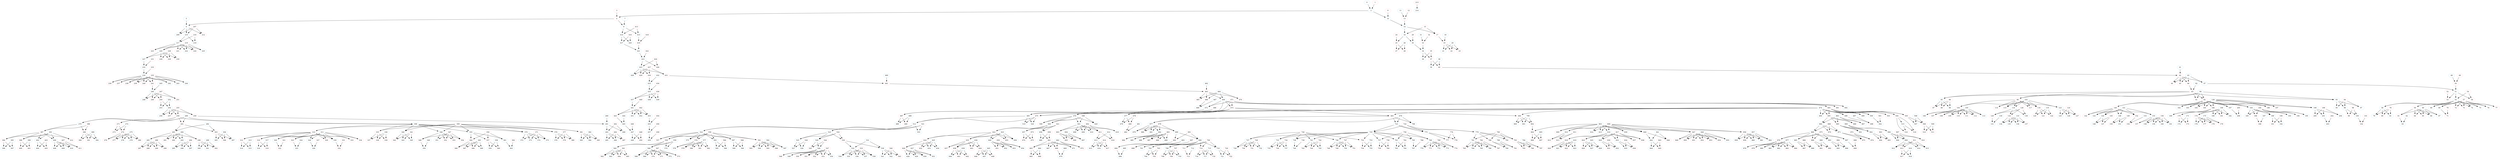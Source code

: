 strict digraph "" {
	0	[born=1462,
		branch=0.0,
		color=lightblue,
		name=MOCTEZUMA];
	2	[born=1486,
		branch=0.0,
		color=lightblue,
		name="PEDRO DE MOCTEZUMA"];
	0 -> 2	[relation=0];
	1	[born=1462,
		branch=0.0,
		color=pink,
		name="SEÑORA DE MOCTEZUMA"];
	1 -> 2	[relation=0];
	4	[born=1510,
		branch=0.0,
		color=pink,
		name="ISABEL DE MOCTEZUMA"];
	2 -> 4	[relation=0];
	10	[born=1510,
		branch=0.0,
		color=lightblue,
		name="DIEGO LUIS DE MOCTEZUMA"];
	2 -> 10	[relation=0];
	3	[born=1486,
		branch=0.0,
		color=pink,
		name=TEIXTALCO];
	3 -> 4	[relation=0];
	6	[born=1534,
		branch=0.0,
		color=lightblue,
		name="JUAN DE ANDRADE MOCTEZUMA"];
	4 -> 6	[relation=0];
	8	[born=1534,
		branch=0.0,
		color=lightblue,
		name="JUAN CANO DE MOCTEZUMA"];
	4 -> 8	[relation=0];
	5	[born=1510,
		branch=0.0,
		color=lightblue,
		name="PEDRO GALLEGO DE ANDRADE"];
	5 -> 6	[relation=0];
	209	[born=1558,
		branch=2.0,
		color=lightblue,
		name="FERNANDO DE ANDRADE MOCTEZUMA"];
	6 -> 209	[relation=0];
	210	[born=1558,
		branch=2.0,
		color=lightblue,
		name="JUAN DE ANDRADE MOCTEZUMA (CASTAÑEDA)"];
	6 -> 210	[relation=0];
	212	[born=1558,
		branch=2.0,
		color=pink,
		name="ISABEL DE ANDRADE MOCTEZUMA"];
	6 -> 212	[relation=0];
	7	[born=1510,
		branch=0.0,
		color=lightblue,
		name="JUAN CANO DE SAAVEDRA"];
	7 -> 8	[relation=0];
	414	[born=1559,
		branch=2.0,
		color=lightblue,
		name="JUAN DE TOLEDO MOCTEZUMA"];
	8 -> 414	[relation=0];
	415	[born=1558,
		branch=2.0,
		color=lightblue,
		name="PEDRO DE TOLEDO MOCTEZUMA"];
	8 -> 415	[relation=0];
	9	[born=1486,
		branch=0.0,
		color=pink,
		name="CATALINA QUANJOHTCHIL"];
	9 -> 10	[relation=0];
	14	[born=1585,
		branch=0.0,
		color=lightblue,
		name="PEDRO-TESIFON DE MOCTEZUMA Y DE LA CUEVA"];
	10 -> 14	[relation=0];
	11	[born=1537,
		branch=0.0,
		color=lightblue,
		name="FRANCISCO DE LA CUEVA"];
	13	[born=1561,
		branch=0.0,
		color=pink,
		name="FRANCISCA DE LA CUEVA Y VALENZUELA"];
	11 -> 13	[relation=0];
	12	[born=1537,
		branch=0.0,
		color=pink,
		name="ISABEL DE VALENZUELA"];
	12 -> 13	[relation=0];
	13 -> 14	[relation=0];
	16	[born=1609,
		branch=0.0,
		color=lightblue,
		name="DIEGO LUIS DE MOCTEZUMA DE LA CUEVA Y CASTILLO"];
	14 -> 16	[relation=0];
	17	[born=1609,
		branch=0.0,
		color=pink,
		name="TERESA DE MOCTEZUMA"];
	14 -> 17	[relation=0];
	15	[born=1585,
		branch=0.0,
		color=pink,
		name="JERÓNIMA DEL CASTILLO PORRES Y SALAZAR"];
	15 -> 16	[relation=0];
	15 -> 17	[relation=0];
	25	[born=1633,
		branch=0.0,
		color=pink,
		name="JERÓNIMA MARÍA DE MOCTEZUMA Y JOFRE DE LOA YSA"];
	16 -> 25	[relation=0];
	30	[born=1633,
		branch=0.0,
		color=lightblue,
		name="PEDRO-MANUEL DE MOCTEZUMA DE LA CUEVA Y TORRES"];
	16 -> 30	[relation=0];
	19	[born=1633,
		branch=0.0,
		color=pink,
		name="JERONIMA DE CISNEROS"];
	17 -> 19	[relation=0];
	18	[born=1609,
		branch=0.0,
		color=lightblue,
		name="DIEGO DE CISNEROS CASTRO-GUZMAN"];
	18 -> 19	[relation=0];
	21	[born=1657,
		branch=0.0,
		color=lightblue,
		name="ANTONIO NIETO DE SILVA Y CISNEROS"];
	19 -> 21	[relation=0];
	22	[born=1657,
		branch=0.0,
		color=pink,
		name="MARIA DE SILVA"];
	19 -> 22	[relation=0];
	23	[born=1657,
		branch=0.0,
		color=pink,
		name="TERESA MARIA DE SILVA"];
	19 -> 23	[relation=0];
	20	[born=1633,
		branch=0.0,
		color=lightblue,
		name="FELIX NIETO DE SILVA"];
	20 -> 21	[relation=0];
	20 -> 22	[relation=0];
	20 -> 23	[relation=0];
	24	[born=1609,
		branch=0.0,
		color=pink,
		name="LUISA MARÍA JOFRE DE LOAYSA Y CARRILLO"];
	24 -> 25	[relation=0];
	27	[born=1657,
		branch=0.0,
		color=pink,
		name="FAUST A-DOMINGA SARMIENTO DE VALLADARES Y MOCTEZUMA"];
	25 -> 27	[relation=0];
	28	[born=1657,
		branch=0.0,
		color=pink,
		name="MELCHORA SARMIENTO DE VALLADARES Y MOCTEZUMA"];
	25 -> 28	[relation=0];
	26	[born=1633,
		branch=0.0,
		color=lightblue,
		name="JOSÉ SARMIENTO DE VALLADARES"];
	26 -> 27	[relation=0];
	26 -> 28	[relation=0];
	29	[born=1609,
		branch=0.0,
		color=pink,
		name="GREGORIA DE TORRES"];
	29 -> 30	[relation=0];
	34	[born=1681,
		branch=0.0,
		color=lightblue,
		name="JERÓNIMO-MIGUEL DE MOCTEZUMA Y JOFRE DE LOAYSA"];
	30 -> 34	[relation=0];
	31	[born=1633,
		branch=0.0,
		color=lightblue,
		name="DIEGO-ANTONIO JOFRE DE LOAYSA Y OVALLE"];
	33	[born=1657,
		branch=0.0,
		color=pink,
		name="ISABEL-ANA JOFRE DE LOAYSA OVALLE Y CHINCHILLA"];
	31 -> 33	[relation=0];
	32	[born=1633,
		branch=0.0,
		color=pink,
		name="ANA CHINCHILLA VEINTIMIGLIA"];
	32 -> 33	[relation=0];
	33 -> 34	[relation=0];
	36	[born=1716,
		branch=0.0,
		color=lightblue,
		name="PEDRO DE MOCTEZUMA Y SALCEDO"];
	34 -> 36	[relation=0];
	37	[born=1716,
		branch=1.1,
		color=pink,
		name="BERNARDA DE MOCTEZUMA Y SALCEDO"];
	34 -> 37	[relation=0];
	35	[born=1692,
		branch=0.0,
		color=pink,
		name="TERESA DE SALCEDO Y AHUMADA"];
	35 -> 36	[relation=0];
	35 -> 37	[relation=0];
	39	[born=1740,
		branch=1.1,
		color=lightblue,
		name="JERÓNIMO GIRÓ N Y MOCTEZUMA"];
	37 -> 39	[relation=0];
	40	[born=1746,
		branch=1.1,
		color=pink,
		name="MARÍA PAZ GIRÓN Y MOCTEZUMA"];
	37 -> 40	[relation=0];
	38	[born=1716,
		branch=1.1,
		color=lightblue,
		name="PEDRO GIRÓN MOREJÓN Y AHUMADA"];
	38 -> 39	[relation=0];
	38 -> 40	[relation=0];
	42	[born=1786,
		branch=1.1,
		color=pink,
		name="MANUELA RODRÍGUEZ DE ALBUERNE Y GIRÓN"];
	40 -> 42	[relation=0];
	41	[born=1762,
		branch=1.1,
		color=lightblue,
		name="MANUEL-VICENTE RODRÍGUEZ DE ALBUERNE Y PÉREZ DE TAGLE"];
	41 -> 42	[relation=0];
	44	[born=1813,
		branch=1.1,
		color=pink,
		name="RAMONA PÉREZ DEL PULGAR Y RODRÍGUEZ DE ALBUERNE"];
	42 -> 44	[relation=0];
	45	[born=1816,
		branch=1.1,
		color=pink,
		name="ISABEL PÉREZ DEL PULGAR Y RODRÍGUEZ DE ALBUERNE"];
	42 -> 45	[relation=0];
	46	[born=1817,
		branch=1.1,
		color=pink,
		name="JOSEFA PÉREZ DEL PULGAR Y RODRÍGUEZ DE ALBUERNE"];
	42 -> 46	[relation=0];
	47	[born=1813,
		branch=1.1,
		color=lightblue,
		name="ANDRÉS PÉREZ DEL PULGAR Y RODRÍGUEZ DE ALBUERNE"];
	42 -> 47	[relation=0];
	43	[born=1789,
		branch=1.1,
		color=lightblue,
		name="ANDRÉS PÉREZ DEL PULGAR Y VARO"];
	43 -> 44	[relation=0];
	43 -> 45	[relation=0];
	43 -> 46	[relation=0];
	43 -> 47	[relation=0];
	83	[born=1854,
		branch=1.2,
		color=pink,
		name="AMALIA DE ARJONA Y PÉREZ DEL PULGAR"];
	46 -> 83	[relation=0];
	51	[born=1860,
		branch=1.1,
		color=lightblue,
		name="LUIS PÉREZ DEL PULGAR Y BURGOS"];
	47 -> 51	[relation=0];
	48	[born=1799,
		branch=1.1,
		color=lightblue,
		name="FRANCISCO-JAVIER DE BURGOS Y DEL OLMO"];
	50	[born=1823,
		branch=1.1,
		color=pink,
		name="AMALIA BURGOS DEL ALAMO"];
	48 -> 50	[relation=0];
	49	[born=1799,
		branch=1.1,
		color=pink,
		name=nan];
	49 -> 50	[relation=0];
	50 -> 51	[relation=0];
	53	[born=1867,
		branch=1.1,
		color=pink,
		name="MARÍA LUISA PÉREZ DEL PULGAR Y GOICOERROTEA"];
	51 -> 53	[relation=0];
	55	[born=1884,
		branch=1.1,
		color=lightblue,
		name="FRANCISCO PÉREZ DEL PULGAR Y GOICOERROTEA"];
	51 -> 55	[relation=0];
	56	[born=1884,
		branch=1.1,
		color=pink,
		name="MATILDE PÉREZ DEL PULGAR Y GOICOERROTEA"];
	51 -> 56	[relation=0];
	52	[born=1843,
		branch=1.1,
		color=pink,
		name="MARÍA CARMEN GOICOERROTEA Y GAMBOA"];
	52 -> 53	[relation=0];
	54	[born=1860,
		branch=1.1,
		color=pink,
		name="N. CARMEN GOICOERROTEA Y GAMBOA"];
	54 -> 55	[relation=0];
	54 -> 56	[relation=0];
	58	[born=1908,
		branch=1.1,
		color=lightblue,
		name="JAVIER PÉREZ DEL PULGAR Y MENENDEZ DE LUARCA"];
	55 -> 58	[relation=0];
	59	[born=1935,
		branch=1.1,
		color=pink,
		name="ISABEL PÉREZ DEL PULGAR Y MENENDEZ DE LUARCA"];
	55 -> 59	[relation=0];
	68	[born=1908,
		branch=1.1,
		color=lightblue,
		name="LUIS PÉREZ DEL PULGAR Y MENENDEZ DE LUARCA"];
	55 -> 68	[relation=0];
	69	[born=1908,
		branch=1.1,
		color=lightblue,
		name="JUAN-CARLOS PÉREZ DEL PULGAR Y MENENDEZ DE LUARCA"];
	55 -> 69	[relation=0];
	72	[born=1908,
		branch=1.1,
		color=pink,
		name="BEATRIZ PÉREZ DEL PULGAR Y MENENDEZ DE LUARCA"];
	55 -> 72	[relation=0];
	73	[born=1908,
		branch=1.1,
		color=pink,
		name="BELÉN DE GABRIEL Y PÉREZ DEL PULGAR"];
	55 -> 73	[relation=0];
	74	[born=1908,
		branch=1.1,
		color=lightblue,
		name="JAIME DE GABRIEL Y PÉREZ DEL PULGAR"];
	55 -> 74	[relation=0];
	75	[born=1908,
		branch=1.1,
		color=lightblue,
		name="HERNÁN DE GABRIEL Y PÉREZ DEL PULGAR"];
	55 -> 75	[relation=0];
	76	[born=1908,
		branch=1.1,
		color=lightblue,
		name="PABLO DE GABRIEL Y PÉREZ DEL PULGAR"];
	55 -> 76	[relation=0];
	77	[born=1908,
		branch=1.1,
		color=pink,
		name="BEATRIZ DE GABRIEL Y PÉREZ DEL PULGAR"];
	55 -> 77	[relation=0];
	57	[born=1884,
		branch=1.1,
		color=pink,
		name="ADELAIDA MENÉNDEZ DE LUARCA Y MENÉNDEZ DE LUARCA"];
	57 -> 58	[relation=0];
	57 -> 59	[relation=0];
	57 -> 68	[relation=0];
	57 -> 69	[relation=0];
	57 -> 72	[relation=0];
	57 -> 73	[relation=0];
	57 -> 74	[relation=0];
	57 -> 75	[relation=0];
	57 -> 76	[relation=0];
	57 -> 77	[relation=0];
	79	[born=1932,
		branch=1.1,
		color=lightblue,
		name="DIEGO PÉREZ DEL PULGAR Y CHATO"];
	58 -> 79	[relation=0];
	80	[born=1932,
		branch=1.1,
		color=pink,
		name="ADELAIDA PÉREZ DEL PULGAR Y CHATO"];
	58 -> 80	[relation=0];
	81	[born=1932,
		branch=1.1,
		color=lightblue,
		name="HERNAN PÉREZ DEL PULGAR Y CHATO"];
	58 -> 81	[relation=0];
	61	[born=1963,
		branch=1.1,
		color=pink,
		name="MARÍA V ALERIA RICO Y PÉREZ DEL PULGAR"];
	59 -> 61	[relation=0];
	64	[born=1964,
		branch=1.1,
		color=pink,
		name="ISABEL RICO Y PÉREZ DEL PULGAR"];
	59 -> 64	[relation=0];
	65	[born=1965,
		branch=1.1,
		color=pink,
		name="ALICIA RICO Y PÉREZ DEL PULGAR"];
	59 -> 65	[relation=0];
	66	[born=1968,
		branch=1.1,
		color=lightblue,
		name="JUAN RICO Y PÉREZ DEL PULGAR"];
	59 -> 66	[relation=0];
	67	[born=1974,
		branch=1.1,
		color=lightblue,
		name="GUMERSINDO RICO Y PÉREZ DEL PULGAR"];
	59 -> 67	[relation=0];
	60	[born=1939,
		branch=1.1,
		color=lightblue,
		name="GUMERSINDO RICO Y RODRÍGUEZ-VILLAR"];
	60 -> 61	[relation=0];
	60 -> 64	[relation=0];
	60 -> 65	[relation=0];
	60 -> 66	[relation=0];
	60 -> 67	[relation=0];
	63	[born=1990,
		branch=1.1,
		color=lightblue,
		name="GUILLERMO LAHERA RICO"];
	61 -> 63	[relation=0];
	62	[born=1966,
		branch=1.1,
		color=lightblue,
		name="RAFAEL LAHERA"];
	62 -> 63	[relation=0];
	71	[born=1932,
		branch=1.1,
		color=pink,
		name="MARTA PÉREZ DEL PULGAR Y VALOR"];
	69 -> 71	[relation=0];
	70	[born=1908,
		branch=1.1,
		color=pink,
		name="GLORIA VALOR"];
	70 -> 71	[relation=0];
	78	[born=1908,
		branch=1.1,
		color=pink,
		name="MARÍA VICTORIA CHATO"];
	78 -> 79	[relation=0];
	78 -> 80	[relation=0];
	78 -> 81	[relation=0];
	82	[born=1830,
		branch=1.2,
		color=lightblue,
		name="FERNANDO DE ARJONA Y TAMARIZ"];
	82 -> 83	[relation=0];
	85	[born=1883,
		branch=1.2,
		color=lightblue,
		name="JOSÉ DE CAMPOS Y ARJONA"];
	83 -> 85	[relation=0];
	90	[born=1885,
		branch=2.0,
		color=pink,
		name="MARÍA MATILDE DE CAMPOS Y ARJONA"];
	83 -> 90	[relation=0];
	91	[born=1888,
		branch=1.2,
		color=pink,
		name="MARÍA LUISA DE CAMPOS Y ARJONA"];
	83 -> 91	[relation=0];
	92	[born=1889,
		branch=3.0,
		color=pink,
		name="MARÍA RAMONA DE CAMPOS Y ARJONA"];
	83 -> 92	[relation=0];
	93	[born=1893,
		branch=1.2,
		color=lightblue,
		name="ALFONSO DE CAMPOS Y ARJONA"];
	83 -> 93	[relation=0];
	84	[born=1859,
		branch=1.2,
		color=lightblue,
		name="FRANCISCO DE CAMPOS Y CERVETTO"];
	84 -> 85	[relation=0];
	84 -> 90	[relation=0];
	84 -> 91	[relation=0];
	84 -> 92	[relation=0];
	84 -> 93	[relation=0];
	87	[born=1911,
		branch=1.2,
		color=pink,
		name="AMALIA DE CAMPOS Y RUIZ-MORÓN"];
	85 -> 87	[relation=0];
	88	[born=1913,
		branch=1.2,
		color=pink,
		name="MARÍA LUISA DE CAMPOS Y RUIZ-MORÓN"];
	85 -> 88	[relation=0];
	89	[born=1915,
		branch=1.2,
		color=lightblue,
		name="FRANCISCO DE CAMPOS Y RUIZ-MORÓN"];
	85 -> 89	[relation=0];
	86	[born=1887,
		branch=1.2,
		color=pink,
		name="TERESA RUIZ-MORÓN Y LUQUE"];
	86 -> 87	[relation=0];
	86 -> 88	[relation=0];
	86 -> 89	[relation=0];
	104	[born=1909,
		branch=2.0,
		color=pink,
		name="AMALIA ESCASSI Y CAMPOS"];
	90 -> 104	[relation=0];
	114	[born=1909,
		branch=1.2,
		color=pink,
		name="MARÍA CARMEN ESCASSI Y CAMPOS"];
	90 -> 114	[relation=0];
	115	[born=1909,
		branch=1.2,
		color=pink,
		name="MARÍA LUISA ESCASSI Y CAMPOS"];
	90 -> 115	[relation=0];
	116	[born=1918,
		branch=1.2,
		color=lightblue,
		name="LUIS ESCASSI Y CAMPOS"];
	90 -> 116	[relation=0];
	117	[born=1919,
		branch=1.2,
		color=pink,
		name="MARÍA JOSEFA ESCASSI Y CAMPOS"];
	90 -> 117	[relation=0];
	118	[born=1909,
		branch=1.2,
		color=pink,
		name="MATILDE ESCASSI Y CAMPOS"];
	90 -> 118	[relation=0];
	123	[born=1909,
		branch=1.2,
		color=lightblue,
		name="FRANCISCO ESCASSI Y CAMPOS"];
	90 -> 123	[relation=0];
	140	[born=1910,
		branch=1.2,
		color=pink,
		name="MARÍA SOLEDAD FERNÁNDEZ DE BOBADILLA Y CAMPOS"];
	92 -> 140	[relation=0];
	162	[born=1911,
		branch=1.2,
		color=lightblue,
		name="FERNANDO FERNÁNDEZ DE BOBADILLA Y CAMPOS"];
	92 -> 162	[relation=0];
	163	[born=1912,
		branch=1.2,
		color=lightblue,
		name="RAFAEL FERNÁNDEZ DE BOBADILLA Y CAMPOS"];
	92 -> 163	[relation=0];
	164	[born=1914,
		branch=1.2,
		color=pink,
		name="MARÍA LUISA FERNÁNDEZ DE BOBADILLA Y CAMPOS"];
	92 -> 164	[relation=0];
	165	[born=1915,
		branch=1.2,
		color=pink,
		name="MARÍA LOURDES FERNÁNDEZ DE BOBADILLA Y CAMPOS"];
	92 -> 165	[relation=0];
	166	[born=1918,
		branch=1.2,
		color=pink,
		name="AMALIA FERNÁNDEZ DE BOBADILLA Y CAMPOS"];
	92 -> 166	[relation=0];
	167	[born=1924,
		branch=1.2,
		color=lightblue,
		name="FEDERICO FERNÁNDEZ DE BOBADILLA Y CAMPOS"];
	92 -> 167	[relation=0];
	183	[born=1919,
		branch=1.2,
		color=lightblue,
		name="MANUEL FERNÁNDEZ DE BOBADILLA Y CAMPOS"];
	92 -> 183	[relation=0];
	196	[born=1920,
		branch=1.2,
		color=pink,
		name="MARÍA CARMEN FERNÁNDEZ DE BOBADILLA Y CAMPOS"];
	92 -> 196	[relation=0];
	197	[born=1921,
		branch=1.2,
		color=pink,
		name="MARÍA PILAR FERNÁNDEZ DE BOBADILLA Y CAMPOS"];
	92 -> 197	[relation=0];
	198	[born=1922,
		branch=1.2,
		color=lightblue,
		name="JOSÉ MARÍA FERNÁNDEZ DE BOBADILLA Y CAMPOS"];
	92 -> 198	[relation=0];
	95	[born=1925,
		branch=1.2,
		color=lightblue,
		name="FRANCISCO DE ASÍS DE CAMPOS Y PRESA"];
	93 -> 95	[relation=0];
	96	[born=1927,
		branch=1.2,
		color=lightblue,
		name="ALFONSO DE CAMPOS Y PRESA"];
	93 -> 96	[relation=0];
	97	[born=1929,
		branch=1.2,
		color=lightblue,
		name="JOSÉ DE CAMPOS Y PRESA"];
	93 -> 97	[relation=0];
	94	[born=1901,
		branch=1.2,
		color=pink,
		name="MARÍA PILAR PRESA PÉREZ"];
	94 -> 95	[relation=0];
	94 -> 96	[relation=0];
	94 -> 97	[relation=0];
	99	[born=1962,
		branch=1.2,
		color=pink,
		name="MARÍA PILAR DE CAMPOS Y SANCHEZ"];
	96 -> 99	[relation=0];
	100	[born=1965,
		branch=1.2,
		color=lightblue,
		name="ALFONSO DE CAMPOS Y SANCHEZ"];
	96 -> 100	[relation=0];
	98	[born=1938,
		branch=1.2,
		color=pink,
		name="AGUSTINA SÁNCHEZ HERRERO"];
	98 -> 99	[relation=0];
	98 -> 100	[relation=0];
	102	[born=1989,
		branch=1.2,
		color=pink,
		name="IRIS DE CAMPOS Y LLORENTE"];
	100 -> 102	[relation=0];
	101	[born=1965,
		branch=1.2,
		color=pink,
		name="MARÍA SOLEDAD LLORENTE VILLANUEVA"];
	101 -> 102	[relation=0];
	103	[born=1885,
		branch=2.0,
		color=lightblue,
		name="LUIS ESCASSI Y OSUNA"];
	103 -> 104	[relation=0];
	103 -> 114	[relation=0];
	103 -> 115	[relation=0];
	103 -> 116	[relation=0];
	103 -> 117	[relation=0];
	103 -> 118	[relation=0];
	103 -> 123	[relation=0];
	106	[born=1933,
		branch=1.2,
		color=lightblue,
		name="EDUARDO GARCÍA-VILLALÓN Y ESCASSI"];
	104 -> 106	[relation=0];
	107	[born=1933,
		branch=1.2,
		color=pink,
		name="MARÍA MATILDE GARCÍA-VILLALÓN Y ESCASSI"];
	104 -> 107	[relation=0];
	108	[born=1933,
		branch=1.2,
		color=pink,
		name="SACRAMENTO GARCÍA-VILLALÓN Y ESCASSI"];
	104 -> 108	[relation=0];
	109	[born=1933,
		branch=1.2,
		color=pink,
		name="MARÍA LUISA GARCÍA-VILLALÓN Y ESCASSI"];
	104 -> 109	[relation=0];
	110	[born=1933,
		branch=1.2,
		color=pink,
		name="CARMEN GARCÍA-VILLALÓN Y ESCASSI"];
	104 -> 110	[relation=0];
	111	[born=1933,
		branch=1.2,
		color=pink,
		name="AMALIA GARCÍA-VILLALÓN Y ESCASSI"];
	104 -> 111	[relation=0];
	112	[born=1933,
		branch=1.2,
		color=pink,
		name="MARÍA PILAR GARCÍA-VILLALÓN Y ESCASSI"];
	104 -> 112	[relation=0];
	113	[born=1933,
		branch=1.2,
		color=lightblue,
		name="JOSÉ GARCÍA-VILLALÓN Y ESCASSI"];
	104 -> 113	[relation=0];
	105	[born=1909,
		branch=1.2,
		color=lightblue,
		name="JOSÉ GARCFA VILLALÓN"];
	105 -> 106	[relation=0];
	105 -> 107	[relation=0];
	105 -> 108	[relation=0];
	105 -> 109	[relation=0];
	105 -> 110	[relation=0];
	105 -> 111	[relation=0];
	105 -> 112	[relation=0];
	105 -> 113	[relation=0];
	129	[born=1944,
		branch=1.2,
		color=pink,
		name="MATILDE ESCASSI Y RUIZ-CRESPO"];
	116 -> 129	[relation=0];
	132	[born=1945,
		branch=1.2,
		color=pink,
		name="MYRIAM ESCASSI Y RUIZ-CRESPO"];
	116 -> 132	[relation=0];
	138	[born=1947,
		branch=1.2,
		color=lightblue,
		name="LUIS ESCASSI Y RUIZ-CRESPO"];
	116 -> 138	[relation=0];
	120	[born=1933,
		branch=1.2,
		color=pink,
		name="MATILDE GARCÍA ESCASSI"];
	118 -> 120	[relation=0];
	121	[born=1933,
		branch=1.2,
		color=pink,
		name="CARMEN GARCÍA ESCASSI"];
	118 -> 121	[relation=0];
	122	[born=1933,
		branch=1.2,
		color=pink,
		name="MARÍA LUISA GARCÍA ESCASSI"];
	118 -> 122	[relation=0];
	119	[born=1909,
		branch=1.2,
		color=lightblue,
		name="MIGUEL GARCFA BENAVIDES"];
	119 -> 120	[relation=0];
	119 -> 121	[relation=0];
	119 -> 122	[relation=0];
	125	[born=1933,
		branch=1.2,
		color=lightblue,
		name="MIGUEL-ÁNGEL ESCASSI REVUELTA"];
	123 -> 125	[relation=0];
	126	[born=1933,
		branch=1.2,
		color=lightblue,
		name="LUIS ESCASSI REVUELTA"];
	123 -> 126	[relation=0];
	127	[born=1933,
		branch=1.2,
		color=pink,
		name="MARÍA ESCASSI REVUELTA."];
	123 -> 127	[relation=0];
	124	[born=1909,
		branch=1.2,
		color=pink,
		name="ÁNGELES REVUELTA"];
	124 -> 125	[relation=0];
	124 -> 126	[relation=0];
	124 -> 127	[relation=0];
	128	[born=1920,
		branch=1.2,
		color=pink,
		name="MARÍA ROSARIO RUIZCRESPO Y DÍAZ DE LA SERNA"];
	128 -> 129	[relation=0];
	128 -> 132	[relation=0];
	128 -> 138	[relation=0];
	131	[born=1968,
		branch=1.2,
		color=lightblue,
		name="ARTURO FERNÁNDEZ-PALACIOS Y ESCASSI"];
	129 -> 131	[relation=0];
	130	[born=1944,
		branch=1.2,
		color=lightblue,
		name="ARTURO FERNÁNDEZ-PALACIOS Y CLAVO"];
	130 -> 131	[relation=0];
	134	[born=1972,
		branch=1.2,
		color=lightblue,
		name="JUAN-LUIS MUÑOZ Y ESCASSI"];
	132 -> 134	[relation=0];
	135	[born=1973,
		branch=1.2,
		color=lightblue,
		name="ÁLVARO MUÑOZ Y ESCASSI"];
	132 -> 135	[relation=0];
	136	[born=1975,
		branch=1.2,
		color=lightblue,
		name="GONZALO MUÑOZ Y ESCASSI"];
	132 -> 136	[relation=0];
	137	[born=1977,
		branch=1.2,
		color=pink,
		name="BÁRBARA MUÑOZ Y ESCASSI"];
	132 -> 137	[relation=0];
	133	[born=1948,
		branch=1.2,
		color=lightblue,
		name="JUAN-LUIS MUÑOZ Y MUÑOZ"];
	133 -> 134	[relation=0];
	133 -> 135	[relation=0];
	133 -> 136	[relation=0];
	133 -> 137	[relation=0];
	139	[born=1886,
		branch=1.2,
		color=lightblue,
		name="RAFAEL FERNÁNDEZ DE BOBADILLA Y GONZÁLEZ DE AGUILAR"];
	139 -> 140	[relation=0];
	139 -> 162	[relation=0];
	139 -> 163	[relation=0];
	139 -> 164	[relation=0];
	139 -> 165	[relation=0];
	139 -> 166	[relation=0];
	139 -> 167	[relation=0];
	139 -> 183	[relation=0];
	139 -> 196	[relation=0];
	139 -> 197	[relation=0];
	139 -> 198	[relation=0];
	142	[born=1936,
		branch=1.2,
		color=pink,
		name="MARÍA SOLEDAD FERNÁNDEZ DE BOBADILLA Y FERNÁNDEZ DE BOBADILLA"];
	140 -> 142	[relation=0];
	143	[born=1938,
		branch=1.2,
		color=lightblue,
		name="JESÚS FERNÁNDEZ DE BOBADILLA Y FERNÁNDEZ DEBOBADILLA"];
	140 -> 143	[relation=0];
	144	[born=1939,
		branch=1.2,
		color=lightblue,
		name="RAFAEL FERNÁNDEZ DE BOBADILLA Y FERNÁNDEZ DE BOBADILLA"];
	140 -> 144	[relation=0];
	148	[born=1941,
		branch=1.2,
		color=lightblue,
		name="FEDERICO FERNÁNDEZ DE BOBADILLA Y FERNÁNDEZ DE BOBADILLA"];
	140 -> 148	[relation=0];
	152	[born=1941,
		branch=1.2,
		color=pink,
		name="MARÍA LUISA FERNÁNDEZ DE BOBADILLA Y FERNÁNDEZ DE BOBADILLA"];
	140 -> 152	[relation=0];
	155	[born=1944,
		branch=1.2,
		color=lightblue,
		name="JOSÉ-RAMÓN FERNÁNDEZ DE BOBADILLA Y FERNÁNDEZ DE BOBADILLA"];
	140 -> 155	[relation=0];
	141	[born=1912,
		branch=1.2,
		color=lightblue,
		name="JOSÉ FERNÁNDEZ DE BOBADILLA Y MANTILLA DE LOS RÍOS"];
	141 -> 142	[relation=0];
	141 -> 143	[relation=0];
	141 -> 144	[relation=0];
	141 -> 148	[relation=0];
	141 -> 152	[relation=0];
	141 -> 155	[relation=0];
	146	[born=1973,
		branch=1.2,
		color=lightblue,
		name="JAVIER FERNÁNDEZ DE BOBADILLA Y OLAZABAL"];
	144 -> 146	[relation=0];
	147	[born=1974,
		branch=1.2,
		color=pink,
		name="LOURDES FERNÁNDEZ DE BOBADILLA Y OLAZABAL"];
	144 -> 147	[relation=0];
	145	[born=1949,
		branch=1.2,
		color=pink,
		name="MARFA DE OLAZÁBAL Y VALVERDE"];
	145 -> 146	[relation=0];
	145 -> 147	[relation=0];
	150	[born=1979,
		branch=1.2,
		color=pink,
		name="SOLEDAD FERNÁNDEZ DE BOBADILLA Y GARCÍA"];
	148 -> 150	[relation=0];
	151	[born=1983,
		branch=1.2,
		color=lightblue,
		name="LUIS FERNÁNDEZ DE BOBADILLA Y GARCÍA"];
	148 -> 151	[relation=0];
	149	[born=1955,
		branch=1.2,
		color=pink,
		name="MARÍA CARMEN GARCFA CASTILLO"];
	149 -> 150	[relation=0];
	149 -> 151	[relation=0];
	154	[born=1967,
		branch=1.2,
		color=pink,
		name="MARÍA LUISA GODOY Y FERNÁNDEZ DE BOBADILLA"];
	152 -> 154	[relation=0];
	153	[born=1943,
		branch=1.2,
		color=lightblue,
		name="EMILIO GODOY ESCRIBANO"];
	153 -> 154	[relation=0];
	157	[born=1972,
		branch=1.2,
		color=pink,
		name="MARTA FERNÁNDEZ DE BOBADILLA HILDEBRANDT"];
	155 -> 157	[relation=0];
	158	[born=1973,
		branch=1.2,
		color=lightblue,
		name="JOSÉ-RAMÓN FERNÁNDEZ DE BOBADILLA HILDEBRANDT"];
	155 -> 158	[relation=0];
	159	[born=1975,
		branch=1.2,
		color=lightblue,
		name="BORJA FERNÁNDEZ DE BOBADILLA HILDEBRANDT"];
	155 -> 159	[relation=0];
	160	[born=1978,
		branch=1.2,
		color=lightblue,
		name="IGNACIO FERNÁNDEZ DE BOBADILLA HILDEBRANDT"];
	155 -> 160	[relation=0];
	161	[born=1988,
		branch=1.2,
		color=lightblue,
		name="GUILLERMO FERNÁNDEZ DE BOBADILLA HILDEBRANDT"];
	155 -> 161	[relation=0];
	156	[born=1948,
		branch=1.2,
		color=pink,
		name="MARTA HILDEBRANDT FERNÁNDEZ"];
	156 -> 157	[relation=0];
	156 -> 158	[relation=0];
	156 -> 159	[relation=0];
	156 -> 160	[relation=0];
	156 -> 161	[relation=0];
	169	[born=1951,
		branch=1.2,
		color=lightblue,
		name="JOAQUIN PEÑALVER Y FERNÁNDEZ DE BOBADILLA"];
	166 -> 169	[relation=0];
	170	[born=1953,
		branch=1.2,
		color=pink,
		name="MARÍA LUISA PEÑALVER Y FERNÁNDEZ DE BOBADILLA"];
	166 -> 170	[relation=0];
	174	[born=1954,
		branch=1.2,
		color=pink,
		name="MARÍA SOLEDAD PEÑALVER Y FERNÁNDEZ DE BOBADILLA"];
	166 -> 174	[relation=0];
	180	[born=1956,
		branch=1.2,
		color=lightblue,
		name="RAFAEL PEÑALVER Y FERNÁNDEZ DE BOBADILLA"];
	166 -> 180	[relation=0];
	181	[born=1958,
		branch=1.2,
		color=pink,
		name="AMALIA MARÍA PEÑALVER Y FERNÁNDEZ DE BOBADILLA"];
	166 -> 181	[relation=0];
	182	[born=1959,
		branch=1.2,
		color=lightblue,
		name="RAMON PEÑALVER Y FERNÁNDEZ DE BOBADILLA"];
	166 -> 182	[relation=0];
	206	[born=1961,
		branch=1.2,
		color=lightblue,
		name="RAFAEL FERNÁNDEZ DE BOBADILLA Y PORRAS"];
	167 -> 206	[relation=0];
	168	[born=1927,
		branch=1.2,
		color=lightblue,
		name="JOAQUÍN PEÑALVER Y GÓMEZ DE LAS CORTINAS"];
	168 -> 169	[relation=0];
	168 -> 170	[relation=0];
	168 -> 174	[relation=0];
	168 -> 180	[relation=0];
	168 -> 181	[relation=0];
	168 -> 182	[relation=0];
	172	[born=1985,
		branch=1.2,
		color=lightblue,
		name="LUIS ROMERO Y PEÑALVER"];
	170 -> 172	[relation=0];
	173	[born=1990,
		branch=1.2,
		color=pink,
		name="AMALIA-CARMEN ROMERO Y PEÑALVER"];
	170 -> 173	[relation=0];
	171	[born=1961,
		branch=1.2,
		color=lightblue,
		name="LUIS-JAVIER ROMERO ROMERO"];
	171 -> 172	[relation=0];
	171 -> 173	[relation=0];
	176	[born=1974,
		branch=1.2,
		color=lightblue,
		name="ÁLVARO CÁRDENAS PEÑALVER"];
	174 -> 176	[relation=0];
	177	[born=1976,
		branch=1.2,
		color=pink,
		name="PATRICIA CÁRDENAS PEÑALVER"];
	174 -> 177	[relation=0];
	178	[born=1981,
		branch=1.2,
		color=pink,
		name="MARTA CÁRDENAS PEÑALVER"];
	174 -> 178	[relation=0];
	179	[born=1984,
		branch=1.2,
		color=pink,
		name="SOLEDAD CÁRDENAS PEÑALVER"];
	174 -> 179	[relation=0];
	175	[born=1950,
		branch=1.2,
		color=lightblue,
		name="ÁNGEL CÁRDENAS HERNÁNDEZ"];
	175 -> 176	[relation=0];
	175 -> 177	[relation=0];
	175 -> 178	[relation=0];
	175 -> 179	[relation=0];
	185	[born=1954,
		branch=1.2,
		color=lightblue,
		name="RAFAEL-LUIS FERNÁNDEZ DE BOBADILLA Y BASSA VE"];
	183 -> 185	[relation=0];
	186	[born=1955,
		branch=1.2,
		color=pink,
		name="MARÍA DOLORES FERNÁNDEZ DE BOBADILLA Y BASSAVE"];
	183 -> 186	[relation=0];
	189	[born=1956,
		branch=1.2,
		color=lightblue,
		name="LUIS-FELIPE FERNÁNDEZ DE BOBADILA Y BASSAVE"];
	183 -> 189	[relation=0];
	193	[born=1958,
		branch=1.2,
		color=lightblue,
		name="FRANCISCO-JAVIER FERNÁNDEZ DE BOBADILLA Y BASSAVE"];
	183 -> 193	[relation=0];
	194	[born=1960,
		branch=1.2,
		color=pink,
		name="MARÍA TERESA FERNÁNDEZ DE BOBADILLA Y BASSA VE"];
	183 -> 194	[relation=0];
	195	[born=1963,
		branch=1.2,
		color=lightblue,
		name="PEDRO FERNÁNDEZ DE BOBADILLA Y BASSA VE"];
	183 -> 195	[relation=0];
	184	[born=1930,
		branch=1.2,
		color=pink,
		name="MARÍA DOLORES BASSAVE Y GONZÁLEZ-ABREU"];
	184 -> 185	[relation=0];
	184 -> 186	[relation=0];
	184 -> 189	[relation=0];
	184 -> 193	[relation=0];
	184 -> 194	[relation=0];
	184 -> 195	[relation=0];
	188	[born=1979,
		branch=1.2,
		color=pink,
		name="INES-LEONORFERNÁNDEZ-O'NEILL Y FERNÁNDEZ DE BOBADILLA"];
	186 -> 188	[relation=0];
	187	[born=1955,
		branch=1.2,
		color=lightblue,
		name="JOSÉ FERNÁNDEZ-O'NEILL"];
	187 -> 188	[relation=0];
	191	[born=1988,
		branch=1.2,
		color=pink,
		name="MARÍA ARENA FERNÁNDEZ DE BOBADILLA Y AMORÓS"];
	189 -> 191	[relation=0];
	192	[born=1990,
		branch=1.2,
		color=lightblue,
		name="JUAN FERNÁNDEZ DE BOBADILLA Y AMORÓS"];
	189 -> 192	[relation=0];
	190	[born=1964,
		branch=1.2,
		color=pink,
		name="NURIA AMORÓS Y VALLDAURA"];
	190 -> 191	[relation=0];
	190 -> 192	[relation=0];
	200	[born=1962,
		branch=1.2,
		color=pink,
		name="NATIVIDAD FERNÁNDEZ DE BOBADILLA Y LARA"];
	198 -> 200	[relation=0];
	201	[born=1964,
		branch=1.2,
		color=lightblue,
		name="JOSÉ MARÍA FERNÁNDEZ DE BOBADILLA Y LARA"];
	198 -> 201	[relation=0];
	204	[born=1967,
		branch=1.2,
		color=lightblue,
		name="FERNANDO FERNÁNDEZ DE BOBADILLA Y LARA"];
	198 -> 204	[relation=0];
	199	[born=1938,
		branch=1.2,
		color=pink,
		name="NATIVIDAD LARA Y TORRES"];
	199 -> 200	[relation=0];
	199 -> 201	[relation=0];
	199 -> 204	[relation=0];
	203	[born=1992,
		branch=1.2,
		color=lightblue,
		name="JOSÉ MARÍA FERNÁNDEZ DE BOBADILLA Y NAVARRETE"];
	201 -> 203	[relation=0];
	202	[born=1968,
		branch=1.2,
		color=pink,
		name="MARÍA LOURDES NAVARRETE Y MOYA"];
	202 -> 203	[relation=0];
	205	[born=1937,
		branch=1.2,
		color=pink,
		name="ÁNGELA DE PORRAS Y BENITO"];
	205 -> 206	[relation=0];
	207	[born=1534,
		branch=2.0,
		color=pink,
		name="MARÍA DE CASTAÑEDA"];
	207 -> 209	[relation=0];
	207 -> 210	[relation=0];
	207 -> 212	[relation=0];
	232	[born=1670,
		branch=2.0,
		color=lightblue,
		name="PEDRO DE ANDRADE MOCTEZUMA"];
	234	[born=1707,
		branch=2.0,
		color=lightblue,
		name="FELIPE DE ANDRADE MOCTEZUMA (BIS)"];
	232 -> 234	[relation=0];
	217	[born=1582,
		branch=2.0,
		color=lightblue,
		name="JUAN DE ANDRADE MOCTEZUMA (HIJO)"];
	210 -> 217	[relation=0];
	218	[born=1582,
		branch=2.0,
		color=lightblue,
		name="PEDRO DE ANDRADE MOCTEZUMA (BIS)"];
	210 -> 218	[relation=0];
	227	[born=1646,
		branch=2.0,
		color=lightblue,
		name="FELIPE DE ANDRADE MOCTEZUMA"];
	227 -> 232	[relation=0];
	213	[born=1558,
		branch=2.0,
		color=pink,
		name="LUISA DE PEÑAS"];
	214	[born=1582,
		branch=2.0,
		color=lightblue,
		name="JUAN DE ANDRADE MOCTEZUMA (SOBRINO)"];
	213 -> 214	[relation=0];
	223	[born=1606,
		branch=2.0,
		color=pink,
		name="MARIANA DE ANDRADE MOCTEZUMA"];
	216	[born=1558,
		branch=2.0,
		color=pink,
		name="MARIANA OSORIO"];
	216 -> 217	[relation=0];
	216 -> 218	[relation=0];
	217 -> 223	[relation=0];
	220	[born=1606,
		branch=2.0,
		color=lightblue,
		name="ANTONIO DE ANDRADE MOCTEZUMA"];
	217 -> 220	[relation=0];
	221	[born=1606,
		branch=2.0,
		color=pink,
		name="EL CAPITÁN JUAN DE ANDRADE MOCTEZUMA"];
	217 -> 221	[relation=0];
	222	[born=1606,
		branch=2.0,
		color=lightblue,
		name="NICOLÁS DE ANDRADE MOCTEZUMA"];
	217 -> 222	[relation=0];
	224	[born=1606,
		branch=2.0,
		color=pink,
		name="JOSEFA DE ANDRADE MOCTEZUMA"];
	217 -> 224	[relation=0];
	225	[born=1606,
		branch=2.0,
		color=lightblue,
		name="TOMÁS DE ANDRADE MOCTEZUMA"];
	217 -> 225	[relation=0];
	219	[born=1582,
		branch=2.0,
		color=pink,
		name="LEONOR DE ANDRADE MOCTEZUMA"];
	219 -> 223	[relation=0];
	219 -> 220	[relation=0];
	219 -> 221	[relation=0];
	219 -> 222	[relation=0];
	219 -> 224	[relation=0];
	219 -> 225	[relation=0];
	220 -> 227	[relation=0];
	228	[born=1630,
		branch=2.0,
		color=pink,
		name="JUANA DE ANDRADE MOCTEZUMA"];
	220 -> 228	[relation=0];
	229	[born=1630,
		branch=2.0,
		color=pink,
		name="ANTONIA DE ANDRADE MOCTEZUMA"];
	220 -> 229	[relation=0];
	230	[born=1630,
		branch=2.0,
		color=pink,
		name="LUISA DE ANDRADE MOCTEZUMA"];
	220 -> 230	[relation=0];
	226	[born=1622,
		branch=2.0,
		color=pink,
		name="ELVIRA DE CHAVES GALINDO Y PINEDA"];
	226 -> 227	[relation=0];
	226 -> 228	[relation=0];
	226 -> 229	[relation=0];
	226 -> 230	[relation=0];
	231	[born=1646,
		branch=2.0,
		color=pink,
		name="ANTONIA-FRANCISCA ORTIZ FLORES"];
	231 -> 232	[relation=0];
	233	[born=1683,
		branch=2.0,
		color=pink,
		name="ANTONIA APRESA GÁNDARA"];
	233 -> 234	[relation=0];
	236	[born=1734,
		branch=2.0,
		color=pink,
		name="EL CAPITÁN PEDRO DE ANDRADE MOCTEZUMA"];
	234 -> 236	[relation=0];
	237	[born=1731,
		branch=2.0,
		color=pink,
		name="MARIANA DE ANDRADE MOCTEZUMA (BIS)"];
	234 -> 237	[relation=0];
	238	[born=1731,
		branch=2.0,
		color=pink,
		name="JOSEFA MARÍA DE ANDRADE MOCTEZUMA."];
	234 -> 238	[relation=0];
	239	[born=1731,
		branch=2.0,
		color=pink,
		name="MARÍA MANUELA DE ANDRADE MOCTEZUMA"];
	234 -> 239	[relation=0];
	240	[born=1731,
		branch=2.0,
		color=pink,
		name="MARÍA IGNACIA DE ANDRADE MOCTEZUMA"];
	234 -> 240	[relation=0];
	241	[born=1731,
		branch=2.0,
		color=pink,
		name="JUANA MARÍA DE ANDRADE MOCTEZUMA"];
	234 -> 241	[relation=0];
	242	[born=1731,
		branch=2.0,
		color=lightblue,
		name="MANUEL DE ANDRADE MOCTEZUMA"];
	234 -> 242	[relation=0];
	243	[born=1731,
		branch=2.0,
		color=lightblue,
		name="DOMINGO MARÍA DE ANDRADE MOCTEZUMA"];
	234 -> 243	[relation=0];
	244	[born=1731,
		branch=2.0,
		color=lightblue,
		name="MARIANO-JOSÉ DE ANDRADE MOCTEZUMA"];
	234 -> 244	[relation=0];
	235	[born=1710,
		branch=2.0,
		color=pink,
		name="MARÍA-ANTONIA MELLADO RIVADENEIRA Y CASTILLA"];
	235 -> 236	[relation=0];
	235 -> 237	[relation=0];
	235 -> 238	[relation=0];
	235 -> 239	[relation=0];
	235 -> 240	[relation=0];
	235 -> 241	[relation=0];
	235 -> 242	[relation=0];
	235 -> 243	[relation=0];
	235 -> 244	[relation=0];
	246	[born=1755,
		branch=2.0,
		color=lightblue,
		name="PEDRO TREBUESTO Y ANDRADE RIVADENEIRA"];
	241 -> 246	[relation=0];
	245	[born=1731,
		branch=2.0,
		color=lightblue,
		name="JUSTO-ALONSOTREBUESTO Y DÁVALOS BRACAMONTE"];
	245 -> 246	[relation=0];
	248	[born=1779,
		branch=2.0,
		color=lightblue,
		name="JOSE-JOAQUFN TREBUESTO Y CASASOLA"];
	246 -> 248	[relation=0];
	249	[born=1779,
		branch=2.0,
		color=pink,
		name="MARÍA TREBUESTO Y CASASOLA"];
	246 -> 249	[relation=0];
	250	[born=1779,
		branch=2.0,
		color=pink,
		name="MARÍA MERCEDES TREBUESTO Y CASASOLA"];
	246 -> 250	[relation=0];
	251	[born=1779,
		branch=2.0,
		color=pink,
		name="MANUELA TREBUESTO Y CASASOLA"];
	246 -> 251	[relation=0];
	247	[born=1755,
		branch=2.0,
		color=pink,
		name="MARÍA ANGUSTIAS CASASOLA Y ZAMBRANO"];
	247 -> 248	[relation=0];
	247 -> 249	[relation=0];
	247 -> 250	[relation=0];
	247 -> 251	[relation=0];
	253	[born=1803,
		branch=2.0,
		color=lightblue,
		name="TEÓFILO SERRANO Y TREBUESTO"];
	250 -> 253	[relation=0];
	254	[born=1803,
		branch=2.0,
		color=lightblue,
		name="AURELIANO SERRANO Y TREBUESTO"];
	250 -> 254	[relation=0];
	252	[born=1779,
		branch=2.0,
		color=lightblue,
		name="LORENZO SERRANO DEL CORTE"];
	252 -> 253	[relation=0];
	252 -> 254	[relation=0];
	256	[born=1858,
		branch=2.0,
		color=lightblue,
		name="JOSÉ MARÍA SERRANO Y GA V ARRE"];
	254 -> 256	[relation=0];
	257	[born=1827,
		branch=2.0,
		color=pink,
		name="TERESA SERRANO Y GA V ARRE"];
	254 -> 257	[relation=0];
	258	[born=1827,
		branch=2.0,
		color=pink,
		name="MARÍA MERCEDES SERRANO Y GA V ARRE"];
	254 -> 258	[relation=0];
	259	[born=1827,
		branch=2.0,
		color=pink,
		name="ISABEL SERRANO Y GAVARRE"];
	254 -> 259	[relation=0];
	255	[born=1834,
		branch=2.0,
		color=pink,
		name="F ERNANDA GAVARRE Y PÉREZ DEL PULGAR"];
	255 -> 256	[relation=0];
	255 -> 257	[relation=0];
	255 -> 258	[relation=0];
	255 -> 259	[relation=0];
	270	[born=1851,
		branch=2.0,
		color=lightblue,
		name="FERNANDO ENRÍQUEZ DE LUNA Y SERRANO"];
	258 -> 270	[relation=0];
	271	[born=1851,
		branch=2.0,
		color=pink,
		name="MARÍA TERESA ENRÍQUEZ DE LUNA Y SERRANO"];
	258 -> 271	[relation=0];
	281	[born=1851,
		branch=2.0,
		color=pink,
		name="LOURDES ENRÍQUEZ DE LUNA Y SERRANO"];
	258 -> 281	[relation=0];
	308	[born=1905,
		branch=2.0,
		color=lightblue,
		name="GONZALO ENRÍQUEZ DE LUNA Y SERRANO"];
	258 -> 308	[relation=0];
	261	[born=1851,
		branch=2.0,
		color=lightblue,
		name="JOAQUIN GALLARDO SERRANO"];
	259 -> 261	[relation=0];
	260	[born=1827,
		branch=2.0,
		color=lightblue,
		name="JOAQUÍN GALLARDO GIL"];
	260 -> 261	[relation=0];
	263	[born=1875,
		branch=2.0,
		color=lightblue,
		name="ISABEL GALLARDO GUERRERO"];
	261 -> 263	[relation=0];
	268	[born=1875,
		branch=2.0,
		color=lightblue,
		name="JOAQUIN GALLARDO GUERRERO"];
	261 -> 268	[relation=0];
	262	[born=1851,
		branch=2.0,
		color=pink,
		name="LUISA GUERRERO"];
	262 -> 263	[relation=0];
	262 -> 268	[relation=0];
	265	[born=1899,
		branch=2.0,
		color=lightblue,
		name="ALBERTO GALLEGO GALLARDO"];
	263 -> 265	[relation=0];
	266	[born=1899,
		branch=2.0,
		color=lightblue,
		name="JUAN-LUIS GALLEGO GALLARDO"];
	263 -> 266	[relation=0];
	267	[born=1899,
		branch=2.0,
		color=pink,
		name="MARGARITA GALLEGO GALLARDO"];
	263 -> 267	[relation=0];
	264	[born=1875,
		branch=2.0,
		color=pink,
		name="ALBERTO GALLEGO"];
	264 -> 265	[relation=0];
	264 -> 266	[relation=0];
	264 -> 267	[relation=0];
	269	[born=1827,
		branch=2.0,
		color=lightblue,
		name="GONZALO ENRFQUEZ DE LUNA Y ENRFQUEZ"];
	269 -> 270	[relation=0];
	269 -> 271	[relation=0];
	269 -> 281	[relation=0];
	269 -> 308	[relation=0];
	387	[born=1920,
		branch=2.0,
		color=pink,
		name="MARÍA CARMEN ENRÍQUEZ DE LUNA Y DEL MAZO"];
	270 -> 387	[relation=0];
	388	[born=1875,
		branch=2.0,
		color=pink,
		name="MARÍA ROSA ENRÍQUEZ DE LUNA Y DEL MAZO"];
	270 -> 388	[relation=0];
	273	[born=1875,
		branch=2.0,
		color=pink,
		name="MERCEDES GONZÁLEZ-LONGORIA Y ENRÍQUEZ DE LUNA"];
	271 -> 273	[relation=0];
	274	[born=1875,
		branch=2.0,
		color=pink,
		name="MARÍA CARMEN GONZÁLEZ-LONGORIA Y ENRÍQUEZ DE LUNA"];
	271 -> 274	[relation=0];
	272	[born=1851,
		branch=2.0,
		color=lightblue,
		name="JOSÉ MARFA GONZÁLEZ-LONGORIA Y AZPFROZ"];
	272 -> 273	[relation=0];
	272 -> 274	[relation=0];
	276	[born=1899,
		branch=2.0,
		color=pink,
		name="MARÍA JOSÉ DEMERLO Y GONZÁLEZ-LONGORIA"];
	274 -> 276	[relation=0];
	277	[born=1899,
		branch=2.0,
		color=pink,
		name="MARÍA CARMEN DEMERLO Y GONZÁLEZ-LONGORIA"];
	274 -> 277	[relation=0];
	278	[born=1899,
		branch=2.0,
		color=lightblue,
		name="LUIS DEMERLO Y GONZÁLEZ-LONGORIA"];
	274 -> 278	[relation=0];
	279	[born=1899,
		branch=2.0,
		color=lightblue,
		name="IGNACIO DEMERLO Y GONZÁLEZ-LONGORIA"];
	274 -> 279	[relation=0];
	280	[born=1899,
		branch=2.0,
		color=pink,
		name="MARÍA TERESA DEMERLO Y GONZÁLEZ-LONGORIA"];
	274 -> 280	[relation=0];
	275	[born=1875,
		branch=2.0,
		color=lightblue,
		name="LUIS DEMERLO APARICIO"];
	275 -> 276	[relation=0];
	275 -> 277	[relation=0];
	275 -> 278	[relation=0];
	275 -> 279	[relation=0];
	275 -> 280	[relation=0];
	283	[born=1921,
		branch=2.0,
		color=pink,
		name="LOURDES PARADA Y ENRÍQUEZ DE LUNA"];
	281 -> 283	[relation=0];
	303	[born=1924,
		branch=2.0,
		color=pink,
		name="TERESA PARADA Y ENRÍQUEZ DE LUNA"];
	281 -> 303	[relation=0];
	282	[born=1897,
		branch=2.0,
		color=lightblue,
		name="MANUEL PARADA JUSTEL"];
	282 -> 283	[relation=0];
	282 -> 303	[relation=0];
	285	[born=1952,
		branch=2.0,
		color=lightblue,
		name="FERNANDO LARROTCHA Y PARADA"];
	283 -> 285	[relation=0];
	291	[born=1954,
		branch=2.0,
		color=pink,
		name="MARÍA TERESA LARROTCHA Y PARADA"];
	283 -> 291	[relation=0];
	292	[born=1955,
		branch=2.0,
		color=pink,
		name="RITA LARROTCHA Y PARADA"];
	283 -> 292	[relation=0];
	293	[born=1956,
		branch=2.0,
		color=lightblue,
		name="MANUEL LARROTCHA Y PARADA"];
	283 -> 293	[relation=0];
	298	[born=1958,
		branch=2.0,
		color=pink,
		name="ANTONIA LARROTCHA Y PARADA"];
	283 -> 298	[relation=0];
	284	[born=1928,
		branch=2.0,
		color=lightblue,
		name="SALUSTIANO LARROTCHA Y TORRES"];
	284 -> 285	[relation=0];
	284 -> 291	[relation=0];
	284 -> 292	[relation=0];
	284 -> 293	[relation=0];
	284 -> 298	[relation=0];
	287	[born=1975,
		branch=2.0,
		color=pink,
		name="DA VID LARROTCHA CARRETERO"];
	285 -> 287	[relation=0];
	288	[born=1976,
		branch=2.0,
		color=pink,
		name="CARLOTA LARROTCHA CARRETERO"];
	285 -> 288	[relation=0];
	289	[born=1980,
		branch=2.0,
		color=pink,
		name="DANIELA LARROTCHA CARRETERO"];
	285 -> 289	[relation=0];
	290	[born=1994,
		branch=2.0,
		color=pink,
		name="ADRIANA LARROTCHA CARRETERO"];
	285 -> 290	[relation=0];
	286	[born=1951,
		branch=2.0,
		color=pink,
		name="MARÍA DEL CARMEN CARRETERO LOYZAGA"];
	286 -> 287	[relation=0];
	286 -> 288	[relation=0];
	286 -> 289	[relation=0];
	286 -> 290	[relation=0];
	295	[born=1988,
		branch=2.0,
		color=lightblue,
		name="MANUEL LARROTCHA PAGÉS"];
	293 -> 295	[relation=0];
	296	[born=1989,
		branch=2.0,
		color=lightblue,
		name="BERNABÉ LARROTCHA PAGÉS"];
	293 -> 296	[relation=0];
	297	[born=1991,
		branch=2.0,
		color=lightblue,
		name="SALUSTIANO LARROTCHA PAGÉS"];
	293 -> 297	[relation=0];
	294	[born=1964,
		branch=2.0,
		color=pink,
		name="ISABEL PAGÉS JIMÉNEZ"];
	294 -> 295	[relation=0];
	294 -> 296	[relation=0];
	294 -> 297	[relation=0];
	300	[born=1985,
		branch=2.0,
		color=lightblue,
		name="EMILIO BALLESTEROS LARROTCHA"];
	298 -> 300	[relation=0];
	301	[born=1987,
		branch=2.0,
		color=lightblue,
		name="GONZALO BALLESTEROS LARROTCHA"];
	298 -> 301	[relation=0];
	302	[born=1987,
		branch=2.0,
		color=pink,
		name="FATIMA BALLESTEROS LARROTCHA"];
	298 -> 302	[relation=0];
	299	[born=1961,
		branch=2.0,
		color=lightblue,
		name="EMILIO BALLESTEROS Y DE LA PUERTA"];
	299 -> 300	[relation=0];
	299 -> 301	[relation=0];
	299 -> 302	[relation=0];
	305	[born=1948,
		branch=2.0,
		color=lightblue,
		name="JOSÉ-MANUEL ANDRADA-VANDERWILDE Y PARADA"];
	303 -> 305	[relation=0];
	306	[born=1951,
		branch=2.0,
		color=pink,
		name="MARÍA TERESAANDRADA-VANDERWILDEYPARADA"];
	303 -> 306	[relation=0];
	307	[born=1957,
		branch=2.0,
		color=lightblue,
		name="JUAN-ARMANDO ANDRADA-VANDERWILDE Y PARADA"];
	303 -> 307	[relation=0];
	304	[born=1924,
		branch=2.0,
		color=lightblue,
		name="JUAN-ARMANDO ANDRADA-VANDERWILDE Y BARRAUTE"];
	304 -> 305	[relation=0];
	304 -> 306	[relation=0];
	304 -> 307	[relation=0];
	310	[born=1939,
		branch=2.0,
		color=pink,
		name="MARGARITA ENRÍQUEZ DE LUNA Y LINARES-RIVAS"];
	308 -> 310	[relation=0];
	335	[born=1932,
		branch=2.0,
		color=pink,
		name="MERCEDES ENRÍQUEZ DE LUNA Y LINARES-RIVAS"];
	308 -> 335	[relation=0];
	340	[born=1933,
		branch=2.0,
		color=lightblue,
		name="GONZALO ENRÍQUEZ DE LUNA Y LINARES-RIV AS"];
	308 -> 340	[relation=0];
	346	[born=1935,
		branch=2.0,
		color=lightblue,
		name="EMILIO ENRÍQUEZ DE LUNA Y LINARES-RIV AS"];
	308 -> 346	[relation=0];
	355	[born=1937,
		branch=2.0,
		color=lightblue,
		name="FERNANDO ENRÍQUEZ DE LUNA Y LINARES-RIVAS"];
	308 -> 355	[relation=0];
	370	[born=1943,
		branch=2.0,
		color=lightblue,
		name="GERARDO ENRÍQUEZ DE LUNA Y LINARES-RIVAS"];
	308 -> 370	[relation=0];
	376	[born=1951,
		branch=2.0,
		color=lightblue,
		name="AURELIANO ENRÍQUEZ DE LUNA Y LINARES-RIVAS"];
	308 -> 376	[relation=0];
	381	[born=1951,
		branch=2.0,
		color=pink,
		name="ENRIQUETA ENRÍQUEZ DE LUNA Y LINARES-RIVAS"];
	308 -> 381	[relation=0];
	309	[born=1915,
		branch=2.0,
		color=pink,
		name="MARGARITA LINARES-RIVAS Y LAGUNO"];
	309 -> 310	[relation=0];
	309 -> 335	[relation=0];
	309 -> 340	[relation=0];
	309 -> 346	[relation=0];
	309 -> 355	[relation=0];
	309 -> 370	[relation=0];
	309 -> 376	[relation=0];
	309 -> 381	[relation=0];
	312	[born=1963,
		branch=2.0,
		color=pink,
		name="MARÍA DOLORES MANZANO Y ENRÍQUEZ DE LUNA"];
	310 -> 312	[relation=0];
	316	[born=1958,
		branch=2.0,
		color=pink,
		name="MARGARITA MANZANO Y ENRÍQUEZ DE LUNA"];
	310 -> 316	[relation=0];
	320	[born=1959,
		branch=2.0,
		color=lightblue,
		name="EDUARDO MANZANO Y ENRÍQUEZ DE LUNA"];
	310 -> 320	[relation=0];
	323	[born=1961,
		branch=2.0,
		color=pink,
		name="MARÍA LUISA MANZANO Y ENRÍQUEZ DE LUNA"];
	310 -> 323	[relation=0];
	326	[born=1962,
		branch=2.0,
		color=lightblue,
		name="GONZALO MANZANO Y ENRÍQUEZ DE LUNA"];
	310 -> 326	[relation=0];
	329	[born=1965,
		branch=2.0,
		color=pink,
		name="ANA MARÍA MANZANO Y ENRÍQUEZ DE LUNA"];
	310 -> 329	[relation=0];
	330	[born=1966,
		branch=2.0,
		color=lightblue,
		name="ANTONIO MANZANO Y ENRÍQUEZ DE LUNA"];
	310 -> 330	[relation=0];
	333	[born=1967,
		branch=2.0,
		color=pink,
		name="MARÍA ELENA MANZANO Y ENRÍQUEZ DE LUNA"];
	310 -> 333	[relation=0];
	334	[born=1969,
		branch=2.0,
		color=pink,
		name="MÓNICA MANZANO Y ENRÍQUEZ DE LUNA"];
	310 -> 334	[relation=0];
	311	[born=1939,
		branch=2.0,
		color=lightblue,
		name="EDUARDO MANZANO NÚÑEZ"];
	311 -> 312	[relation=0];
	311 -> 316	[relation=0];
	311 -> 320	[relation=0];
	311 -> 323	[relation=0];
	311 -> 326	[relation=0];
	311 -> 329	[relation=0];
	311 -> 330	[relation=0];
	311 -> 333	[relation=0];
	311 -> 334	[relation=0];
	314	[born=1989,
		branch=2.0,
		color=lightblue,
		name="EDUARDO ALGUACIL MANZANO"];
	312 -> 314	[relation=0];
	315	[born=1992,
		branch=2.0,
		color=lightblue,
		name="GONZALO ALGUACIL MANZANO"];
	312 -> 315	[relation=0];
	313	[born=1965,
		branch=2.0,
		color=lightblue,
		name="EDUARDO ALGUACIL SÁNCHEZ"];
	313 -> 314	[relation=0];
	313 -> 315	[relation=0];
	318	[born=1986,
		branch=2.0,
		color=lightblue,
		name="EDUARDO GONZÁLEZ-POMARES MANZANO"];
	316 -> 318	[relation=0];
	319	[born=1989,
		branch=2.0,
		color=pink,
		name="MARGARITA GONZÁLEZ-POMARES MANZANO"];
	316 -> 319	[relation=0];
	317	[born=1962,
		branch=2.0,
		color=lightblue,
		name="FRANCISCO- RAMÓN GONZÁLEZ Y POMARES"];
	317 -> 318	[relation=0];
	317 -> 319	[relation=0];
	322	[born=1990,
		branch=2.0,
		color=pink,
		name="MARGARITA MANZANO MARTIN"];
	320 -> 322	[relation=0];
	321	[born=1966,
		branch=2.0,
		color=pink,
		name="MARÍA ROSARIO MARTÍN CASSINELLO"];
	321 -> 322	[relation=0];
	325	[born=1988,
		branch=2.0,
		color=lightblue,
		name="ÁLVARO PASTOR MANZANO"];
	323 -> 325	[relation=0];
	324	[born=1964,
		branch=2.0,
		color=lightblue,
		name="FRANCISCO-] AVIER PASTOR BLANCO"];
	324 -> 325	[relation=0];
	328	[born=1993,
		branch=2.0,
		color=lightblue,
		name="GONZALO MANZANO Y LUQUE"];
	326 -> 328	[relation=0];
	327	[born=1969,
		branch=2.0,
		color=pink,
		name="MARFA MERCEDES LUQUE ATRIO"];
	327 -> 328	[relation=0];
	332	[born=1992,
		branch=2.0,
		color=pink,
		name="MARGARITA MANZANO JAIMEZ"];
	330 -> 332	[relation=0];
	331	[born=1968,
		branch=2.0,
		color=pink,
		name="SUSANA JAIMEZ DÍAZ"];
	331 -> 332	[relation=0];
	337	[born=1959,
		branch=2.0,
		color=pink,
		name="MERCEDES MONTOY A Y ENRÍQUEZ DE LUNA"];
	335 -> 337	[relation=0];
	338	[born=1960,
		branch=2.0,
		color=pink,
		name="MARÍA DOLORES MONTOY A Y ENRÍQUEZ DE LUNA"];
	335 -> 338	[relation=0];
	339	[born=1961,
		branch=2.0,
		color=pink,
		name="MARGARITA MONTOYA Y ENRÍQUEZ DE LUNA"];
	335 -> 339	[relation=0];
	336	[born=1935,
		branch=2.0,
		color=lightblue,
		name="CÁNDIDO MONTOYA LÓPEZ"];
	336 -> 337	[relation=0];
	336 -> 338	[relation=0];
	336 -> 339	[relation=0];
	342	[born=1966,
		branch=2.0,
		color=pink,
		name="MARÍA VICTORIA ENRÍQUEZ DE LUNA Y RODRÍGUEZ"];
	340 -> 342	[relation=0];
	343	[born=1965,
		branch=2.0,
		color=lightblue,
		name="GONZALO ENRÍQUEZ DE LUNA Y RODRÍGUEZ"];
	340 -> 343	[relation=0];
	345	[born=1972,
		branch=2.0,
		color=lightblue,
		name="RAIMUNDO ENRÍQUEZ DE LUNA Y RODRÍGUEZ"];
	340 -> 345	[relation=0];
	341	[born=1942,
		branch=2.0,
		color=pink,
		name="MARÍA VICTORIA RODRÍGUEZ GARCÍA"];
	341 -> 342	[relation=0];
	341 -> 343	[relation=0];
	341 -> 345	[relation=0];
	364	[born=1961,
		branch=2.0,
		color=pink,
		name="MARGARITA ENRÍQUEZ DE LUNA Y RODRÍGUEZ"];
	366	[born=1991,
		branch=2.0,
		color=pink,
		name="RAQUEL HUERTAS Y ENRÍQUEZ DE LUNA"];
	364 -> 366	[relation=0];
	367	[born=1991,
		branch=2.0,
		color=pink,
		name="INMACULADA ENRÍQUEZ DE LUNA Y RODRÍGUEZ"];
	364 -> 367	[relation=0];
	368	[born=1991,
		branch=2.0,
		color=pink,
		name="BLANCA ENRÍQUEZ DE LUNA Y RODRÍGUEZ"];
	364 -> 368	[relation=0];
	369	[born=1973,
		branch=2.0,
		color=lightblue,
		name="MANUEL ENRÍQUEZ DE LUNA Y RODRÍGUEZ"];
	364 -> 369	[relation=0];
	348	[born=1961,
		branch=2.0,
		color=pink,
		name="JULIA ENRÍQUEZ DE LUNA Y FERNÁNDEZ"];
	346 -> 348	[relation=0];
	351	[born=1963,
		branch=2.0,
		color=lightblue,
		name="EMILIO ENRÍQUEZ DE LUNA Y FERNÁNDEZ"];
	346 -> 351	[relation=0];
	352	[born=1965,
		branch=2.0,
		color=pink,
		name="MARÍA EUGENIA ENRÍQUEZ DE LUNA Y FERNÁNDEZ"];
	346 -> 352	[relation=0];
	353	[born=1968,
		branch=2.0,
		color=pink,
		name="SUSANA ENRÍQUEZ DE LUNA Y FERNÁNDEZ"];
	346 -> 353	[relation=0];
	354	[born=1971,
		branch=2.0,
		color=pink,
		name="MERCEDES ENRÍQUEZ DE LUNA Y FERNÁNDEZ"];
	346 -> 354	[relation=0];
	347	[born=1937,
		branch=2.0,
		color=pink,
		name="JULIA FERNÁNDEZ FERNÁNDEZ"];
	347 -> 348	[relation=0];
	347 -> 351	[relation=0];
	347 -> 352	[relation=0];
	347 -> 353	[relation=0];
	347 -> 354	[relation=0];
	350	[born=1985,
		branch=2.0,
		color=lightblue,
		name="RAFAEL RUBIO Y ENRÍQUEZ DE LUNA"];
	348 -> 350	[relation=0];
	349	[born=1961,
		branch=2.0,
		color=lightblue,
		name="RAFAEL RUBIO ENAMORADO"];
	349 -> 350	[relation=0];
	355 -> 364	[relation=0];
	357	[born=1963,
		branch=2.0,
		color=pink,
		name="LEONOR ENRÍQUEZ DE LUNA Y RODRÍGUEZ"];
	355 -> 357	[relation=0];
	361	[born=1965,
		branch=2.0,
		color=lightblue,
		name="FERNANDO ENRÍQUEZ DE LUNA Y RODRÍGUEZ"];
	355 -> 361	[relation=0];
	356	[born=1939,
		branch=2.0,
		color=pink,
		name="LEONOR RODRÍGUEZ GUERRERO"];
	356 -> 364	[relation=0];
	356 -> 357	[relation=0];
	356 -> 361	[relation=0];
	359	[born=1985,
		branch=2.0,
		color=lightblue,
		name="ALEJANDRO PÉREZ Y ENRÍQUEZ DE LUNA"];
	357 -> 359	[relation=0];
	360	[born=1990,
		branch=2.0,
		color=pink,
		name="ANDREA PÉREZ Y ENRÍQUEZ DE LUNA"];
	357 -> 360	[relation=0];
	358	[born=1961,
		branch=2.0,
		color=lightblue,
		name="FRANCISCO ALBERTO PÉREZ JIMÉNEZ"];
	358 -> 359	[relation=0];
	358 -> 360	[relation=0];
	363	[born=1991,
		branch=2.0,
		color=lightblue,
		name="FERNANDO ENRÍQUEZ DE LUNA Y CANO"];
	361 -> 363	[relation=0];
	362	[born=1967,
		branch=2.0,
		color=pink,
		name="PURIFICACIÓN CANO MARTÍNEZ"];
	362 -> 363	[relation=0];
	365	[born=1967,
		branch=2.0,
		color=lightblue,
		name="RAÚL HUERTAS JIMÉNEZ"];
	365 -> 366	[relation=0];
	365 -> 367	[relation=0];
	365 -> 368	[relation=0];
	365 -> 369	[relation=0];
	372	[born=1967,
		branch=2.0,
		color=lightblue,
		name="GERARDO ENRÍQUEZ DE LUNA Y RUIZ"];
	370 -> 372	[relation=0];
	373	[born=1967,
		branch=2.0,
		color=lightblue,
		name="GONZALO ENRÍQUEZ DE LUNA Y RUIZ"];
	370 -> 373	[relation=0];
	374	[born=1967,
		branch=2.0,
		color=lightblue,
		name="LUIS-MIGUEL ENRÍQUEZ DE LUNA Y RUIZ"];
	370 -> 374	[relation=0];
	375	[born=1967,
		branch=2.0,
		color=lightblue,
		name="CÁNDIDO ENRÍQUEZ DE LUNA Y RUIZ"];
	370 -> 375	[relation=0];
	371	[born=1943,
		branch=2.0,
		color=pink,
		name="JULIA RUIZ MALDONADO"];
	371 -> 372	[relation=0];
	371 -> 373	[relation=0];
	371 -> 374	[relation=0];
	371 -> 375	[relation=0];
	378	[born=1980,
		branch=2.0,
		color=lightblue,
		name="ÁLVARO ENRÍQUEZ DE LUNA Y MUÑOZ"];
	376 -> 378	[relation=0];
	379	[born=1982,
		branch=2.0,
		color=pink,
		name="ELISA ENRÍQUEZ DE LUNA Y MUÑOZ"];
	376 -> 379	[relation=0];
	380	[born=1984,
		branch=2.0,
		color=pink,
		name="LORETO ENRÍQUEZ DE LUNA Y MUÑOZ"];
	376 -> 380	[relation=0];
	377	[born=1956,
		branch=2.0,
		color=pink,
		name="MARTA MUÑOZ GRANIZO"];
	377 -> 378	[relation=0];
	377 -> 379	[relation=0];
	377 -> 380	[relation=0];
	383	[born=1975,
		branch=2.0,
		color=lightblue,
		name="JULIO COBO Y ENRÍQUEZ DE LUNA"];
	381 -> 383	[relation=0];
	384	[born=1979,
		branch=2.0,
		color=lightblue,
		name="IGNACIO COBO Y ENRÍQUEZ DE LUNA"];
	381 -> 384	[relation=0];
	385	[born=1980,
		branch=2.0,
		color=pink,
		name="ENRIQUETA COBO Y ENRÍQUEZ DE LUNA"];
	381 -> 385	[relation=0];
	382	[born=1951,
		branch=2.0,
		color=lightblue,
		name="JULIO COBO SIMARRO"];
	382 -> 383	[relation=0];
	382 -> 384	[relation=0];
	382 -> 385	[relation=0];
	386	[born=1896,
		branch=2.0,
		color=pink,
		name="MARÍA CARMEN DEL MAZO Y SOTA"];
	386 -> 387	[relation=0];
	386 -> 388	[relation=0];
	394	[born=1944,
		branch=2.0,
		color=pink,
		name="MARÍA CARMEN RUIZ ENRÍQUEZ DE LUNA"];
	387 -> 394	[relation=0];
	398	[born=1972,
		branch=2.0,
		color=pink,
		name="MARÍA JOSÉ RUIZ ENRÍQUEZ DE LUNA"];
	387 -> 398	[relation=0];
	402	[born=1951,
		branch=2.0,
		color=lightblue,
		name="JOSÉ-FERNANDO RUIZ ENRÍQUEZ DE LUNA"];
	387 -> 402	[relation=0];
	406	[born=1944,
		branch=2.0,
		color=lightblue,
		name="CARLOS-ADOLFO RUIZ ENRÍQUEZ DE LUNA"];
	387 -> 406	[relation=0];
	412	[born=1944,
		branch=2.0,
		color=pink,
		name="MARÍA BELEN RUIZ ENRÍQUEZ DE LUNA"];
	387 -> 412	[relation=0];
	390	[born=1899,
		branch=2.0,
		color=pink,
		name="MARÍA ROSA BAGÜEZ Y ENRÍQUEZ DE LUNA"];
	388 -> 390	[relation=0];
	391	[born=1899,
		branch=2.0,
		color=pink,
		name="MARÍA DOLORES BAGÜEZ Y ENRÍQUEZ DE LUNA"];
	388 -> 391	[relation=0];
	392	[born=1899,
		branch=2.0,
		color=lightblue,
		name="MARÍANO BAGÜEZ Y ENRÍQUEZ DE LUNA"];
	388 -> 392	[relation=0];
	389	[born=1875,
		branch=2.0,
		color=lightblue,
		name="MARIANO BAGÜEZ REVUELTA"];
	389 -> 390	[relation=0];
	389 -> 391	[relation=0];
	389 -> 392	[relation=0];
	393	[born=1920,
		branch=2.0,
		color=lightblue,
		name="JOSÉ RUIZ PULIDO"];
	393 -> 394	[relation=0];
	393 -> 398	[relation=0];
	393 -> 402	[relation=0];
	393 -> 406	[relation=0];
	393 -> 412	[relation=0];
	396	[born=1968,
		branch=2.0,
		color=lightblue,
		name="CARLOS ORTIZ RUIZ."];
	394 -> 396	[relation=0];
	397	[born=1968,
		branch=2.0,
		color=lightblue,
		name="JESUS ORTIZ RUIZ"];
	394 -> 397	[relation=0];
	395	[born=1944,
		branch=2.0,
		color=lightblue,
		name="JESÚS ORTIZ PÉREZ"];
	395 -> 396	[relation=0];
	395 -> 397	[relation=0];
	400	[born=1996,
		branch=2.0,
		color=pink,
		name="MARÍA JOSÉ ENTRALA RUIZ"];
	398 -> 400	[relation=0];
	401	[born=1996,
		branch=2.0,
		color=pink,
		name="MARTA-ADELAIDA ENTRALA RUIZ"];
	398 -> 401	[relation=0];
	399	[born=1972,
		branch=2.0,
		color=lightblue,
		name="JAVIER ENTRALA VALENZUELA"];
	399 -> 400	[relation=0];
	399 -> 401	[relation=0];
	404	[born=1975,
		branch=2.0,
		color=lightblue,
		name="FERNANDO-JOSÉ RUIZ NAVARRO"];
	402 -> 404	[relation=0];
	405	[born=1975,
		branch=2.0,
		color=pink,
		name="VIRGINIA RUIZ NAVARRO"];
	402 -> 405	[relation=0];
	403	[born=1951,
		branch=2.0,
		color=pink,
		name="VIRGINIA NAVARRO PELAYO"];
	403 -> 404	[relation=0];
	403 -> 405	[relation=0];
	408	[born=1968,
		branch=2.0,
		color=lightblue,
		name="CARLOS RUIZ CABRERA"];
	406 -> 408	[relation=0];
	409	[born=1968,
		branch=2.0,
		color=lightblue,
		name="LEANDRO RUIZ CABRERA"];
	406 -> 409	[relation=0];
	410	[born=1968,
		branch=2.0,
		color=lightblue,
		name="IGNACIO RUIZ CABRERA"];
	406 -> 410	[relation=0];
	411	[born=1968,
		branch=2.0,
		color=pink,
		name="BEATRIZ RUIZ CABRERA"];
	406 -> 411	[relation=0];
	407	[born=1944,
		branch=2.0,
		color=pink,
		name="MERCEDES CABRERA MERCADO"];
	407 -> 408	[relation=0];
	407 -> 409	[relation=0];
	407 -> 410	[relation=0];
	407 -> 411	[relation=0];
	413	[born=1535,
		branch=2.0,
		color=pink,
		name="ELVIRA DE TOLEDO"];
	413 -> 414	[relation=0];
	413 -> 415	[relation=0];
	417	[born=1586,
		branch=2.0,
		color=lightblue,
		name="FRANCISCO DE TORRES MOCTEZUMA"];
	414 -> 417	[relation=0];
	420	[born=1583,
		branch=2.0,
		color=lightblue,
		name="JUAN DE MOCTEZUMA CARVAJAL"];
	414 -> 420	[relation=0];
	419	[born=1582,
		branch=2.0,
		color=pink,
		name="ISABEL DE MOCTEZUMA (DE TOLEDO )"];
	415 -> 419	[relation=0];
	416	[born=1562,
		branch=2.0,
		color=pink,
		name="MARIANA DE CARVAJAL Y TOLEDO"];
	416 -> 417	[relation=0];
	416 -> 420	[relation=0];
	421	[born=1622,
		branch=2.0,
		color=lightblue,
		name="FRANCISCO-JOSÉ DE MOCTEZUMA"];
	417 -> 421	[relation=0];
	418	[born=1558,
		branch=2.0,
		color=pink,
		name="MAGDALENA DE SALAZAR Y TAVIRA"];
	418 -> 419	[relation=0];
	419 -> 421	[relation=0];
	423	[born=1667,
		branch=2.0,
		color=lightblue,
		name="FRANCISCO-JOSÉ DE TOLEDO MOCTEZUMA"];
	421 -> 423	[relation=0];
	422	[born=1643,
		branch=2.0,
		color=pink,
		name="ISABEL DE CARVAJAL Y PERERO"];
	422 -> 423	[relation=0];
	425	[born=1691,
		branch=2.0,
		color=lightblue,
		name="FRANCISCO DE MOCTEZUMA"];
	423 -> 425	[relation=0];
	426	[born=1692,
		branch=2.0,
		color=pink,
		name="MARÍA ISABEL DE MOCTEZUMA"];
	423 -> 426	[relation=0];
	424	[born=1667,
		branch=2.0,
		color=pink,
		name="JUANA-LUCÍA DE TORRES Y MONROY"];
	424 -> 425	[relation=0];
	424 -> 426	[relation=0];
	428	[born=1715,
		branch=2.0,
		color=lightblue,
		name="VICENTE DE MOCTEZUMA Y NIETO DE SILVA"];
	425 -> 428	[relation=0];
	429	[born=1715,
		branch=2.0,
		color=pink,
		name="MARÍA MANUELA DE MOCTEZUMA PACHECO"];
	425 -> 429	[relation=0];
	430	[born=1715,
		branch=2.0,
		color=pink,
		name="ANA MARÍA DE MOCTEZUMA PACHECO"];
	425 -> 430	[relation=0];
	431	[born=1717,
		branch=2.0,
		color=pink,
		name="ANDREA DE MOCTEZUMA Y NIETO DE SILVA"];
	425 -> 431	[relation=0];
	427	[born=1691,
		branch=2.0,
		color=pink,
		name="ISABEL NIETO DE SILVA PACHECO Y GUZMÁN"];
	427 -> 428	[relation=0];
	427 -> 429	[relation=0];
	427 -> 430	[relation=0];
	427 -> 431	[relation=0];
	433	[born=1741,
		branch=2.0,
		color=lightblue,
		name="MANUEL-VICENTE DE AGUILERA Y MOCTEZUMA"];
	430 -> 433	[relation=0];
	461	[born=1741,
		branch=2.0,
		color=pink,
		name="ISABEL MARÍA DE VERA Y MOCTEZUMA"];
	431 -> 461	[relation=0];
	432	[born=1717,
		branch=2.0,
		color=lightblue,
		name="TOMÁS DE AGUILERA Y ORENSE"];
	432 -> 433	[relation=0];
	435	[born=1762,
		branch=2.0,
		color=lightblue,
		name="MANUEL DE AGUILERA Y GALARZA"];
	433 -> 435	[relation=0];
	434	[born=1738,
		branch=2.0,
		color=pink,
		name="MARÍA CAYETANA DE GALARZA Y BRIZUELA"];
	434 -> 435	[relation=0];
	437	[born=1787,
		branch=2.0,
		color=lightblue,
		name="JOSÉ DE AGUILERA Y CONTRERAS"];
	435 -> 437	[relation=0];
	438	[born=1786,
		branch=2.0,
		color=lightblue,
		name="GASPAR DE AGUILERA Y CONTRERAS"];
	435 -> 438	[relation=0];
	439	[born=1769,
		branch=2.0,
		color=lightblue,
		name="DOMINGO DE AGUILERA Y CONTRERAS"];
	435 -> 439	[relation=0];
	436	[born=1763,
		branch=2.0,
		color=pink,
		name="MARÍA JOSEFA DE CONTRERAS Y VARGAS"];
	436 -> 437	[relation=0];
	436 -> 438	[relation=0];
	436 -> 439	[relation=0];
	441	[born=1817,
		branch=2.0,
		color=lightblue,
		name="FRANCISCO DE AGUILERA Y BECERRIL"];
	437 -> 441	[relation=0];
	440	[born=1793,
		branch=2.0,
		color=pink,
		name="VALENTINA BECERRIL E HINOJOSA"];
	440 -> 441	[relation=0];
	443	[born=1844,
		branch=2.0,
		color=pink,
		name="MARÍA LUISA DE AGUILERA Y GAMBOA"];
	441 -> 443	[relation=0];
	451	[born=1845,
		branch=2.0,
		color=lightblue,
		name="ENRIQUE DE AGUILERA Y GAMBOA"];
	441 -> 451	[relation=0];
	452	[born=1858,
		branch=2.0,
		color=lightblue,
		name="GONZALO DE AGUILERA Y GAMBOA"];
	441 -> 452	[relation=0];
	453	[born=1848,
		branch=2.0,
		color=lightblue,
		name="MANUEL DE AGUILERA Y GAMBOA"];
	441 -> 453	[relation=0];
	442	[born=1820,
		branch=2.0,
		color=pink,
		name="LUISA DE GAMBOA Y LÓPEZ DE LEÓN"];
	442 -> 443	[relation=0];
	442 -> 451	[relation=0];
	442 -> 452	[relation=0];
	442 -> 453	[relation=0];
	445	[born=1869,
		branch=2.0,
		color=lightblue,
		name="JOSÉ ÁLVAREZ DE LAS ASTURIAS-BOHORQUES Y AGUILERA"];
	443 -> 445	[relation=0];
	444	[born=1845,
		branch=2.0,
		color=lightblue,
		name="JOSÉ ÁLVAREZ DE LAS ASTURIAS-BOHORQUES Y GUIRÁLDEZ"];
	444 -> 445	[relation=0];
	447	[born=1893,
		branch=2.0,
		color=lightblue,
		name="JOSÉ ÁLVAREZ DE LAS ASTURIAS-BOHORQUES Y ARTEAGA"];
	445 -> 447	[relation=0];
	446	[born=1869,
		branch=2.0,
		color=pink,
		name="MARÍA TERESA DE ARTEAGA Y ECHAGÜE"];
	446 -> 447	[relation=0];
	449	[born=1917,
		branch=2.0,
		color=lightblue,
		name="JAIME ÁLVAREZ DE LAS ASTURIAS-BOHORQUES Y SILVA"];
	447 -> 449	[relation=0];
	450	[born=1917,
		branch=2.0,
		color=pink,
		name="PILAR ÁLVAREZ DE LAS ASTURIAS-BOHORQUES Y SILVA"];
	447 -> 450	[relation=0];
	448	[born=1893,
		branch=2.0,
		color=pink,
		name="MARIA LUISA DE SILVA Y MITJANS"];
	448 -> 449	[relation=0];
	448 -> 450	[relation=0];
	455	[born=1887,
		branch=2.0,
		color=lightblue,
		name="FERNANDO DE AGUILERA Y PÉREZ DE HERRASTI"];
	453 -> 455	[relation=0];
	454	[born=1863,
		branch=2.0,
		color=pink,
		name="ESPERANZA PÉREZ DE HERRASTI Y ANTILLÓN"];
	454 -> 455	[relation=0];
	457	[born=1911,
		branch=2.0,
		color=lightblue,
		name="FERNANDO DE AGUILERA Y ABARZUZA"];
	455 -> 457	[relation=0];
	456	[born=1887,
		branch=2.0,
		color=pink,
		name="MARÍA TERESA DE ABÁRZUZA Y ROBLES"];
	456 -> 457	[relation=0];
	459	[born=1952,
		branch=2.0,
		color=lightblue,
		name="FERNANDO DE AGUILERA Y NARV ÁEZ"];
	457 -> 459	[relation=0];
	458	[born=1928,
		branch=2.0,
		color=pink,
		name="PILAR NARVÁEZ Y COELLO DE PORTUGAL"];
	458 -> 459	[relation=0];
	460	[born=1717,
		branch=2.0,
		color=lightblue,
		name="DIEGO-MANUEL DE VERA FAJARDO Y VARONA"];
	460 -> 461	[relation=0];
	463	[born=1759,
		branch=2.0,
		color=pink,
		name="MARÍA ENCARNACIÓN ROCAFULL Y VERA"];
	461 -> 463	[relation=0];
	462	[born=1735,
		branch=2.0,
		color=lightblue,
		name="JOSÉ-TOMÁS ROCAFULL Y PUIXMARFN"];
	462 -> 463	[relation=0];
	465	[born=1788,
		branch=2.0,
		color=pink,
		name="ANTONIA HERRERA Y ROCAFULL"];
	463 -> 465	[relation=0];
	466	[born=1789,
		branch=2.0,
		color=pink,
		name="MARÍA JOSEFA HERRERA Y ROCAFULL"];
	463 -> 466	[relation=0];
	469	[born=1791,
		branch=2.0,
		color=lightblue,
		name="FRANCISCO-DE-PAULA HERRERA Y ROCAFULL"];
	463 -> 469	[relation=0];
	470	[born=1793,
		branch=2.0,
		color=pink,
		name="TOMASA HERRERA Y ROCAFULL"];
	463 -> 470	[relation=0];
	464	[born=1764,
		branch=2.0,
		color=lightblue,
		name="ANTONIO DE HERRERA Y RUEDA"];
	464 -> 465	[relation=0];
	464 -> 466	[relation=0];
	464 -> 469	[relation=0];
	464 -> 470	[relation=0];
	468	[born=1816,
		branch=2.0,
		color=lightblue,
		name="ANTONIO-JOSÉ DE VIANA Y HERRERA"];
	466 -> 468	[relation=0];
	467	[born=1792,
		branch=2.0,
		color=lightblue,
		name="MANUEL DE VIANA CÁRDENAS"];
	467 -> 468	[relation=0];
	472	[born=1813,
		branch=2.0,
		color=lightblue,
		name="RAFAEL HERRERA Y ALMERA"];
	469 -> 472	[relation=0];
	473	[born=1816,
		branch=2.0,
		color=pink,
		name="MARÍA ENCARNACIÓN HERRERA Y ALMERA"];
	469 -> 473	[relation=0];
	485	[born=1818,
		branch=2.0,
		color=lightblue,
		name="JOSÉ MARÍA HERRERA Y ALMERA"];
	469 -> 485	[relation=0];
	491	[born=1822,
		branch=2.0,
		color=pink,
		name="MARÍA ANGUSTIAS HERRERA Y AL MERA"];
	469 -> 491	[relation=0];
	492	[born=1824,
		branch=2.0,
		color=lightblue,
		name="FRANCISCO DE PAULA HERRERA Y ALMERA"];
	469 -> 492	[relation=0];
	493	[born=1829,
		branch=2.0,
		color=pink,
		name="MARÍA AMALIA HERRERA Y ALMERA"];
	469 -> 493	[relation=0];
	471	[born=1789,
		branch=2.0,
		color=pink,
		name="MARÍA DOLORES DE ALMERÁ Y ARGUMOSA"];
	471 -> 472	[relation=0];
	471 -> 473	[relation=0];
	471 -> 485	[relation=0];
	471 -> 491	[relation=0];
	471 -> 492	[relation=0];
	471 -> 493	[relation=0];
	487	[born=1837,
		branch=2.0,
		color=pink,
		name="MERCEDES HERRERA TEUTOR"];
	472 -> 487	[relation=0];
	475	[born=1840,
		branch=2.0,
		color=pink,
		name="MARÍA DEL BUEN CONSEJO FERNÁNDEZ DE LIENCRES Y HERRERA"];
	473 -> 475	[relation=0];
	476	[born=1839,
		branch=2.0,
		color=lightblue,
		name="ÁNGEL FERNÁNDEZ DE LIENCRES Y HERRERA"];
	473 -> 476	[relation=0];
	477	[born=1840,
		branch=2.0,
		color=lightblue,
		name="FRANCISCO FERNÁNDEZ DE LIENCRES Y HERRERA"];
	473 -> 477	[relation=0];
	483	[born=1840,
		branch=2.0,
		color=pink,
		name="ANTONIA FERNÁNDEZ DE LIENCRES Y HERRERA"];
	473 -> 483	[relation=0];
	484	[born=1840,
		branch=2.0,
		color=pink,
		name="MARÍA DOLORES FERNÁNDEZ DE LIENCRES Y HERRERA"];
	473 -> 484	[relation=0];
	474	[born=1816,
		branch=2.0,
		color=lightblue,
		name="ANTONIO-ÁNGEL FERNÁNDEZ DE LIENCRES Y CARVAJAL"];
	474 -> 475	[relation=0];
	474 -> 476	[relation=0];
	474 -> 477	[relation=0];
	474 -> 483	[relation=0];
	474 -> 484	[relation=0];
	494	[born=1850,
		branch=2.0,
		color=lightblue,
		name="ANTONIO FERNÁNDEZ DE LIENCRES Y HERRERA"];
	474 -> 494	[relation=0];
	495	[born=1852,
		branch=3.6,
		color=pink,
		name="AMALIA FERNÁNDEZ DE LIENCRES Y HERRERA"];
	474 -> 495	[relation=0];
	496	[born=1840,
		branch=2.0,
		color=pink,
		name="MARÍA MERCEDES FERNÁNDEZ DE LIENCRES Y HERRERA"];
	474 -> 496	[relation=0];
	499	[born=1858,
		branch=2.0,
		color=lightblue,
		name="JOSÉ MARÍA FERNÁNDEZ DE LIENCRES Y HERRERA"];
	474 -> 499	[relation=0];
	500	[born=1859,
		branch=2.0,
		color=lightblue,
		name="CARLOS FERNÁNDEZ DE LIENCRES Y HERRERA"];
	474 -> 500	[relation=0];
	503	[born=1840,
		branch=2.0,
		color=pink,
		name="MARINA FERNÁNDEZ DE LIENCRES Y HERRERA"];
	474 -> 503	[relation=0];
	504	[born=1840,
		branch=2.0,
		color=pink,
		name="ÁNGELA FERNÁNDEZ DE LIENCRES Y HERRERA"];
	474 -> 504	[relation=0];
	505	[born=1840,
		branch=2.0,
		color=pink,
		name="ENCARNACIÓN FERNÁNDEZ DE LIENCRES Y HERRERA"];
	474 -> 505	[relation=0];
	512	[born=1842,
		branch=2.0,
		color=lightblue,
		name="FRANCISCO HERRERA Y FERNÁNDEZ DE LIENCRES"];
	475 -> 512	[relation=0];
	519	[born=1861,
		branch=2.0,
		color=lightblue,
		name="JOSÉ MARÍA HERRERA Y FERNÁNDEZ DE LIENCRES"];
	475 -> 519	[relation=0];
	520	[born=1871,
		branch=2.0,
		color=lightblue,
		name="CARLOS HERRERA Y FERNÁNDEZ DE LIENCRES"];
	475 -> 520	[relation=0];
	599	[born=1864,
		branch=2.0,
		color=pink,
		name="MARÍA JOSEFA FERNÁNDEZ DE LIENCRES Y NAJERA"];
	476 -> 599	[relation=0];
	600	[born=1866,
		branch=2.0,
		color=lightblue,
		name="ANTONIO FERNÁNDEZ DE LIENCRES Y NAJERA"];
	476 -> 600	[relation=0];
	601	[born=1868,
		branch=2.0,
		color=lightblue,
		name="MIGUEL FERNÁNDEZDE LIENCRES Y NAJERA"];
	476 -> 601	[relation=0];
	620	[born=1874,
		branch=2.0,
		color=lightblue,
		name="LUIS FERNÁNDEZ DE LIENCRES Y NAJERA"];
	476 -> 620	[relation=0];
	479	[born=1864,
		branch=2.0,
		color=lightblue,
		name="ANTONIO FERNÁNDEZ DE LIENCRES Y DA VILAPONCE DE LEON"];
	477 -> 479	[relation=0];
	480	[born=1864,
		branch=2.0,
		color=pink,
		name="FERNANDA FERNÁNDEZ DE LIENCRES Y DA VILAPONCE DE LEON"];
	477 -> 480	[relation=0];
	478	[born=1840,
		branch=2.0,
		color=pink,
		name="MARÍA ASUNCIÓN DÁVILA PONCE DE LEÓN Y ZEA"];
	478 -> 479	[relation=0];
	478 -> 480	[relation=0];
	482	[born=1888,
		branch=2.0,
		color=pink,
		name="MARÍA ASUNCIÓN AMUATEGUI Y FERNÁNDEZ DE LIENCRES"];
	480 -> 482	[relation=0];
	481	[born=1864,
		branch=2.0,
		color=lightblue,
		name="RAMÓN AMUÁTEGUI Y PÉREZ-CABELLO"];
	481 -> 482	[relation=0];
	677	[born=1860,
		branch=2.0,
		color=lightblue,
		name="ANTONIO JOVER Y FERNÁNDEZ DE LIENCRES"];
	483 -> 677	[relation=0];
	723	[born=1878,
		branch=2.0,
		color=lightblue,
		name="RAFAEL JOVER Y FERNÁNDEZ DE LIENCRES"];
	483 -> 723	[relation=0];
	798	[born=1882,
		branch=2.0,
		color=lightblue,
		name="JOSÉ-LUIS JOVER Y FERNÁNDEZ DE LIENCRES"];
	483 -> 798	[relation=0];
	800	[born=1862,
		branch=2.0,
		color=lightblue,
		name="DON JUAN JOSÉ DE CONTRERAS Y FERNÁNDEZ DE LIENCRES"];
	484 -> 800	[relation=0];
	801	[born=1863,
		branch=2.0,
		color=lightblue,
		name="DON ANTONIO DE CONTRERAS Y FERNÁNDEZ DE LIENCRES"];
	484 -> 801	[relation=0];
	802	[born=1862,
		branch=2.0,
		color=pink,
		name="CARMEN DE CONTRERAS Y FERNÁNDEZ DE LIENCRES"];
	484 -> 802	[relation=0];
	485 -> 512	[relation=0];
	485 -> 519	[relation=0];
	485 -> 520	[relation=0];
	486	[born=1813,
		branch=2.0,
		color=pink,
		name="MARÍA ERLISENDA TEUTOR Y ARGUMOSA"];
	486 -> 487	[relation=0];
	489	[born=1861,
		branch=2.0,
		color=lightblue,
		name="RAFAEL ALBEROLA HERRERA"];
	487 -> 489	[relation=0];
	490	[born=1902,
		branch=2.0,
		color=pink,
		name="MARÍA ALBEROLA HERRERA"];
	487 -> 490	[relation=0];
	488	[born=1837,
		branch=2.0,
		color=lightblue,
		name="FRANCISCO ALBEROLA CANTERAC"];
	488 -> 489	[relation=0];
	488 -> 490	[relation=0];
	493 -> 494	[relation=0];
	493 -> 495	[relation=0];
	493 -> 496	[relation=0];
	493 -> 499	[relation=0];
	493 -> 500	[relation=0];
	493 -> 503	[relation=0];
	493 -> 504	[relation=0];
	493 -> 505	[relation=0];
	864	[born=1872,
		branch=3.6,
		color=lightblue,
		name="MANUEL MARTÍNEZ DE VICTORIA Y FERNÁNDEZ DE LIENCRES"];
	495 -> 864	[relation=0];
	865	[born=1874,
		branch=6.0,
		color=pink,
		name="AMALIA MARTÍNEZ DE VICTORIA Y FERNÁNDEZ DE LIENCRES"];
	495 -> 865	[relation=0];
	866	[born=1876,
		branch=7.0,
		color=pink,
		name="MARÍA JOSEFA MARTÍNEZ DE VICTORIA Y FERNÁNDEZ DE LIENCRES"];
	495 -> 866	[relation=0];
	867	[born=1879,
		branch=3.6,
		color=lightblue,
		name="ANTONIO MARTÍNEZ DE VICTORIA Y FERNÁNDEZ DE LIENCRES"];
	495 -> 867	[relation=0];
	498	[born=1877,
		branch=2.0,
		color=pink,
		name="MARIA AMALIA TEUTOR Y FERNANDEZ DE LIENCRES"];
	496 -> 498	[relation=0];
	497	[born=1853,
		branch=2.0,
		color=lightblue,
		name="FRANCISCO TEUTOR Y ARGUMOSA"];
	497 -> 498	[relation=0];
	502	[born=1882,
		branch=2.0,
		color=lightblue,
		name="CARLOS FERNÁNDEZ DE LIENCRES Y GUERRERO"];
	500 -> 502	[relation=0];
	501	[born=1858,
		branch=2.0,
		color=pink,
		name="RAMONA GUERRERO EGUÍLAZ"];
	501 -> 502	[relation=0];
	515	[born=1889,
		branch=2.0,
		color=lightblue,
		name="ANTONIO HERRERA Y FERNÁNDEZ DE LIENCRES"];
	504 -> 515	[relation=0];
	516	[born=1891,
		branch=2.0,
		color=pink,
		name="MARÍA AMALIA HERRERA Y FERNÁNDEZ DE LIENCRES"];
	504 -> 516	[relation=0];
	518	[born=1894,
		branch=2.0,
		color=pink,
		name="MARÍA ANGUSTIAS HERRERA Y FERNÁNDEZ DE LIENCRES"];
	504 -> 518	[relation=0];
	507	[born=1882,
		branch=2.0,
		color=lightblue,
		name="FRANCISCO DE ASIS NEST ARES Y FERNÁNDEZ DELIENCRES"];
	505 -> 507	[relation=0];
	508	[born=1884,
		branch=2.0,
		color=pink,
		name="PILAR NESTARES Y FERNÁNDEZ DE LIENCRES"];
	505 -> 508	[relation=0];
	506	[born=1858,
		branch=2.0,
		color=lightblue,
		name="MARIANO MARTÍNEZ DE VICTORIA Y NESTARES"];
	506 -> 507	[relation=0];
	506 -> 508	[relation=0];
	510	[born=1913,
		branch=2.0,
		color=pink,
		name="SOLEDAD CAO DE BENOS DE LES Y NESTARES"];
	508 -> 510	[relation=0];
	511	[born=1915,
		branch=2.0,
		color=pink,
		name="MARÍA PILAR CAO DE BENOS DE LES Y NESTARES"];
	508 -> 511	[relation=0];
	509	[born=1889,
		branch=2.0,
		color=lightblue,
		name="RAFAEL CAO DE BENÓS DE LES Y GÓMEZ"];
	509 -> 510	[relation=0];
	509 -> 511	[relation=0];
	522	[born=1866,
		branch=2.0,
		color=lightblue,
		name="JOSÉ MARÍA HERRERA Y TRIPALDI"];
	512 -> 522	[relation=0];
	523	[born=1894,
		branch=2.0,
		color=lightblue,
		name="FRANCISCO HERRERA Y TRIPALDI"];
	512 -> 523	[relation=0];
	555	[born=1897,
		branch=2.0,
		color=lightblue,
		name="LUIS HERRERA Y TRIPALDI"];
	512 -> 555	[relation=0];
	515 -> 516	[relation=0];
	515 -> 518	[relation=0];
	521	[born=1842,
		branch=2.0,
		color=pink,
		name="ISABEL TRIPALDI Y JIMÉNEZ-HERRERA"];
	521 -> 522	[relation=0];
	521 -> 523	[relation=0];
	521 -> 555	[relation=0];
	557	[born=1918,
		branch=2.0,
		color=pink,
		name="MARÍA GRACIA HERRERA CREUS"];
	522 -> 557	[relation=0];
	558	[born=1919,
		branch=2.0,
		color=pink,
		name="MARÍA ISABEL HERRERA CREUS"];
	522 -> 558	[relation=0];
	575	[born=1925,
		branch=2.0,
		color=lightblue,
		name="JOSÉ HERRERA CREUS"];
	522 -> 575	[relation=0];
	576	[born=1921,
		branch=2.0,
		color=pink,
		name="MARÍA LUISA HERRERA CREUS"];
	522 -> 576	[relation=0];
	583	[born=1928,
		branch=2.0,
		color=lightblue,
		name="JUAN HERRERA CREUS"];
	522 -> 583	[relation=0];
	587	[born=1930,
		branch=2.0,
		color=lightblue,
		name="FRANCISCO HERRERA CREUS"];
	522 -> 587	[relation=0];
	591	[born=1933,
		branch=2.0,
		color=pink,
		name="MARÍA HERRERA CREUS"];
	522 -> 591	[relation=0];
	525	[born=1917,
		branch=2.0,
		color=lightblue,
		name="FRANCISCO DE PAULA HERRERA Y AMUATEGUI"];
	523 -> 525	[relation=0];
	529	[born=1918,
		branch=nan,
		color=lightblue,
		name="JOSÉ HERRERA Y AMUATEGUI"];
	523 -> 529	[relation=0];
	530	[born=1921,
		branch=2.0,
		color=pink,
		name="MARÍA ASUNCIÓN HERRERA Y AMUATEGUI"];
	523 -> 530	[relation=0];
	524	[born=1893,
		branch=2.0,
		color=pink,
		name="MARÍA ASUNCIÓN AMUÁTEGUI Y FERNÁNDEZ DE LIENCRES"];
	524 -> 525	[relation=0];
	524 -> 529	[relation=0];
	524 -> 530	[relation=0];
	527	[born=1941,
		branch=2.0,
		color=lightblue,
		name="RAFAEL HERRERA JIMENEZ"];
	525 -> 527	[relation=0];
	528	[born=1955,
		branch=2.0,
		color=lightblue,
		name="FRANCISCO HERRERA JIMENEZ"];
	525 -> 528	[relation=0];
	526	[born=1917,
		branch=2.0,
		color=pink,
		name="MARÍA JESÚS JIMÉNEZ GARRIDO"];
	526 -> 527	[relation=0];
	526 -> 528	[relation=0];
	545	[born=1959,
		branch=2.0,
		color=pink,
		name="CARIDAD HERRERA Y LOPEZ-CUERVO"];
	529 -> 545	[relation=0];
	546	[born=1960,
		branch=2.0,
		color=lightblue,
		name="JOSÉ MARÍA HERRERA Y LOPEZ-CUERVO"];
	529 -> 546	[relation=0];
	532	[born=1940,
		branch=2.0,
		color=lightblue,
		name="ANTONIO DE ZAYAS-FERNÁNDEZ DE CORDOBA Y HERRERA"];
	530 -> 532	[relation=0];
	539	[born=1953,
		branch=2.0,
		color=lightblue,
		name="MARIANO DE ZAYAS-FERNÁNDEZ DE CÓRDOBA Y HERRERA"];
	530 -> 539	[relation=0];
	531	[born=1916,
		branch=2.0,
		color=lightblue,
		name="ANTONIO ZAYAS-FERNÁNDEZ DE CÓRDOBA Y SÁNCHEZ"];
	531 -> 532	[relation=0];
	531 -> 539	[relation=0];
	534	[born=1967,
		branch=2.0,
		color=lightblue,
		name="ANTONIO DE ZAYAS-FERNÁNDEZ DE CÓRDOBA Y MOLERO"];
	532 -> 534	[relation=0];
	535	[born=1968,
		branch=2.0,
		color=lightblue,
		name="JOSÉ DE ZA Y AS-FERNÁNDEZ DE CÓRDOBA Y MOLERO"];
	532 -> 535	[relation=0];
	536	[born=1970,
		branch=2.0,
		color=lightblue,
		name="ANDRÉS DE ZA Y AS-FERNÁNDEZ DE CÓRDOBA Y MOLERO"];
	532 -> 536	[relation=0];
	537	[born=1973,
		branch=2.0,
		color=lightblue,
		name="MARIANO DE ZA Y AS-FERNÁNDEZ DE CÓRDOBA Y MOLERO"];
	532 -> 537	[relation=0];
	538	[born=1977,
		branch=2.0,
		color=lightblue,
		name="JUAN-CARLOS DE ZAYAS-FERNÁNDEZ DE CÓRDOBA Y MOLERO"];
	532 -> 538	[relation=0];
	533	[born=1943,
		branch=2.0,
		color=pink,
		name="MARÍA ÁNGELES MOLERO YANGUAS"];
	533 -> 534	[relation=0];
	533 -> 535	[relation=0];
	533 -> 536	[relation=0];
	533 -> 537	[relation=0];
	533 -> 538	[relation=0];
	541	[born=1984,
		branch=2.0,
		color=lightblue,
		name="MARIANO DE ZA Y AS-FERNÁNDEZ DE CÓRDOBA Y SANCHEZ"];
	539 -> 541	[relation=0];
	542	[born=1986,
		branch=2.0,
		color=lightblue,
		name="JAVIER DE ZA Y AS-FERNÁNDEZ DE CÓRDOBA Y SANCHEZ"];
	539 -> 542	[relation=0];
	543	[born=1989,
		branch=2.0,
		color=pink,
		name="MARÍA DE ZA Y AS-FERNÁNDEZ DE CÓRDOBA Y SANCHEZ"];
	539 -> 543	[relation=0];
	540	[born=1960,
		branch=2.0,
		color=pink,
		name="MARÍA JOSÉ SÁNCHEZ CARRERA"];
	540 -> 541	[relation=0];
	540 -> 542	[relation=0];
	540 -> 543	[relation=0];
	544	[born=1935,
		branch=2.0,
		color=pink,
		name="CARIDAD LÓPEZ-CUERVO Y NÚÑEZ"];
	544 -> 545	[relation=0];
	544 -> 546	[relation=0];
	548	[born=1989,
		branch=2.0,
		color=pink,
		name="MARÍA CARMEN HERRERA ORTI"];
	546 -> 548	[relation=0];
	549	[born=1961,
		branch=2.0,
		color=lightblue,
		name="JAVIER HERRERA Y LOPEZ-CUERVO"];
	546 -> 549	[relation=0];
	550	[born=1963,
		branch=2.0,
		color=pink,
		name="ISABEL HERRERA Y LOPEZ-CUERVO"];
	546 -> 550	[relation=0];
	551	[born=1964,
		branch=2.0,
		color=pink,
		name="MARÍA JOSÉ HERRERA Y LOPEZ-CUERVO"];
	546 -> 551	[relation=0];
	552	[born=1966,
		branch=2.0,
		color=pink,
		name="MARÍA ASUNCIÓN HERRERA Y LOPEZ-CUERVO"];
	546 -> 552	[relation=0];
	553	[born=1969,
		branch=2.0,
		color=pink,
		name="MARGARITA HERRERA Y LOPEZ-CUERVO"];
	546 -> 553	[relation=0];
	554	[born=1971,
		branch=2.0,
		color=lightblue,
		name="FRANCISCO HERRERA Y LOPEZ-CUERVO"];
	546 -> 554	[relation=0];
	547	[born=1965,
		branch=2.0,
		color=pink,
		name="MARÍA CARMEN ORTI DE MONTES"];
	547 -> 548	[relation=0];
	547 -> 549	[relation=0];
	547 -> 550	[relation=0];
	547 -> 551	[relation=0];
	547 -> 552	[relation=0];
	547 -> 553	[relation=0];
	547 -> 554	[relation=0];
	556	[born=1894,
		branch=2.0,
		color=pink,
		name="GRACIA CREUS VALVERDE"];
	556 -> 557	[relation=0];
	556 -> 558	[relation=0];
	556 -> 575	[relation=0];
	556 -> 576	[relation=0];
	556 -> 583	[relation=0];
	556 -> 587	[relation=0];
	556 -> 591	[relation=0];
	560	[born=1945,
		branch=2.0,
		color=lightblue,
		name="ALFONSO CORDERO HERRERA"];
	558 -> 560	[relation=0];
	566	[born=1945,
		branch=2.0,
		color=lightblue,
		name="JOAQUIN CORDERO HERRERA"];
	558 -> 566	[relation=0];
	574	[born=1947,
		branch=2.0,
		color=lightblue,
		name="JOSÉ MARÍA CORDERO HERRERA"];
	558 -> 574	[relation=0];
	559	[born=1921,
		branch=2.0,
		color=lightblue,
		name="JOAQUÍN CORDERO DIBILDOS"];
	559 -> 560	[relation=0];
	559 -> 566	[relation=0];
	559 -> 574	[relation=0];
	562	[born=1969,
		branch=2.0,
		color=pink,
		name="MARÍA ISABEL CORDERO ÁL V AREZ"];
	560 -> 562	[relation=0];
	563	[born=1969,
		branch=2.0,
		color=lightblue,
		name="ALFONSO-CARLOS CORDERO ÁLVAREZ"];
	560 -> 563	[relation=0];
	564	[born=1969,
		branch=2.0,
		color=pink,
		name="MARÍA ELENA CORDERO ÁLVAREZ"];
	560 -> 564	[relation=0];
	565	[born=1969,
		branch=2.0,
		color=pink,
		name="MARÍA SOLANGE CORDERO ÁL V AREZ"];
	560 -> 565	[relation=0];
	561	[born=1945,
		branch=2.0,
		color=pink,
		name="JUANA ÁLVAREZ JIMÉNEZ"];
	561 -> 562	[relation=0];
	561 -> 563	[relation=0];
	561 -> 564	[relation=0];
	561 -> 565	[relation=0];
	568	[born=1971,
		branch=2.0,
		color=lightblue,
		name="JOAQUIN CORDERO CORPAS"];
	566 -> 568	[relation=0];
	569	[born=1972,
		branch=2.0,
		color=lightblue,
		name="ÁNGEL CORDERO CORPAS"];
	566 -> 569	[relation=0];
	570	[born=1973,
		branch=2.0,
		color=pink,
		name="FÁTIMA CORDERO CORPAS"];
	566 -> 570	[relation=0];
	571	[born=1975,
		branch=2.0,
		color=pink,
		name="CRISTINA CORDERO CORPAS"];
	566 -> 571	[relation=0];
	572	[born=1978,
		branch=2.0,
		color=lightblue,
		name="JOSÉ MARÍA CORDERO CORPAS"];
	566 -> 572	[relation=0];
	573	[born=1978,
		branch=2.0,
		color=pink,
		name="MARÍA BLANCA CORDERO CORPAS"];
	566 -> 573	[relation=0];
	567	[born=1947,
		branch=2.0,
		color=pink,
		name="ENCARNACIÓN CORPAS LLAMAS"];
	567 -> 568	[relation=0];
	567 -> 569	[relation=0];
	567 -> 570	[relation=0];
	567 -> 571	[relation=0];
	567 -> 572	[relation=0];
	567 -> 573	[relation=0];
	578	[born=1945,
		branch=2.0,
		color=lightblue,
		name="GABRIEL PANCORBO HERRERA"];
	576 -> 578	[relation=0];
	579	[born=1953,
		branch=2.0,
		color=pink,
		name="CRISTINA PANCORBO HERRERA"];
	576 -> 579	[relation=0];
	580	[born=1953,
		branch=2.0,
		color=pink,
		name="MARÍA LUISA PANCORBO HERRERA"];
	576 -> 580	[relation=0];
	581	[born=1956,
		branch=2.0,
		color=pink,
		name="MARÍA BLANCA PANCORBO HERRERA"];
	576 -> 581	[relation=0];
	582	[born=1961,
		branch=2.0,
		color=pink,
		name="MARÍA GRACIA PANCORBO HERRERA"];
	576 -> 582	[relation=0];
	577	[born=1921,
		branch=2.0,
		color=lightblue,
		name="GABRIEL PANCORBO GUERRERO"];
	577 -> 578	[relation=0];
	577 -> 579	[relation=0];
	577 -> 580	[relation=0];
	577 -> 581	[relation=0];
	577 -> 582	[relation=0];
	585	[born=1975,
		branch=2.0,
		color=lightblue,
		name="MANUEL HERRERA CALVENTE"];
	583 -> 585	[relation=0];
	586	[born=1979,
		branch=2.0,
		color=lightblue,
		name="JOSÉ MARÍA HERRERA CALVENTE"];
	583 -> 586	[relation=0];
	584	[born=1951,
		branch=2.0,
		color=pink,
		name="MARÍA TERESA CALVENTE ROMERA"];
	584 -> 585	[relation=0];
	584 -> 586	[relation=0];
	589	[born=1963,
		branch=2.0,
		color=lightblue,
		name="FRANCISCO HERRERA ROSALES"];
	587 -> 589	[relation=0];
	590	[born=1965,
		branch=2.0,
		color=lightblue,
		name="RAFAEL HERRERA ROSALES"];
	587 -> 590	[relation=0];
	588	[born=1939,
		branch=2.0,
		color=pink,
		name="GRACIA ROSALES CREUS"];
	588 -> 589	[relation=0];
	588 -> 590	[relation=0];
	593	[born=1960,
		branch=2.0,
		color=pink,
		name="MARIA GRACIA CRIADO HERRERA"];
	591 -> 593	[relation=0];
	594	[born=1964,
		branch=2.0,
		color=lightblue,
		name="JOAQUIN CRIADO HERRERA"];
	591 -> 594	[relation=0];
	595	[born=1967,
		branch=2.0,
		color=pink,
		name="MARÍA DOLORES CRIADO HERRERA"];
	591 -> 595	[relation=0];
	596	[born=1969,
		branch=2.0,
		color=pink,
		name="MARÍA CRIADO HERRERA"];
	591 -> 596	[relation=0];
	597	[born=1975,
		branch=2.0,
		color=lightblue,
		name="JOSÉ-ANDRÉS CRIADO HERRERA"];
	591 -> 597	[relation=0];
	592	[born=1936,
		branch=2.0,
		color=lightblue,
		name="JOAQUÍN CRIADO LUQUE"];
	592 -> 593	[relation=0];
	592 -> 594	[relation=0];
	592 -> 595	[relation=0];
	592 -> 596	[relation=0];
	592 -> 597	[relation=0];
	598	[born=1840,
		branch=2.0,
		color=pink,
		name="MARÍA CONCEPCIÓN NÁJERA Y AGUIJAR"];
	598 -> 599	[relation=0];
	598 -> 600	[relation=0];
	598 -> 601	[relation=0];
	598 -> 620	[relation=0];
	622	[born=1894,
		branch=2.0,
		color=pink,
		name="ANA FERNÁNDEZ DE LIENCRES Y DE LA VIESCA"];
	600 -> 622	[relation=0];
	657	[born=1896,
		branch=2.0,
		color=lightblue,
		name="ÁNGEL FERNÁNDEZ DE LIENCRES Y DE LA VIESCA"];
	600 -> 657	[relation=0];
	658	[born=1897,
		branch=2.0,
		color=lightblue,
		name="ANTONIO FERNÁNDEZ DE LIENCRES Y DE LA VIESCA"];
	600 -> 658	[relation=0];
	603	[born=1892,
		branch=2.0,
		color=pink,
		name="MARÍA FERNÁNDEZ DE LIENCRES Y FLOREZ"];
	601 -> 603	[relation=0];
	608	[born=1892,
		branch=2.0,
		color=lightblue,
		name="FERNANDO FERNÁNDEZ DE LIENCRES Y FLÓREZ"];
	601 -> 608	[relation=0];
	609	[born=1892,
		branch=2.0,
		color=lightblue,
		name="JOSÉ FERNÁNDEZ DE LIENCRES Y FLÓREZ"];
	601 -> 609	[relation=0];
	610	[born=1892,
		branch=2.0,
		color=lightblue,
		name="MIGUEL FERNÁNDEZ DE LIENCRES Y FLÓREZ"];
	601 -> 610	[relation=0];
	611	[born=1892,
		branch=2.0,
		color=pink,
		name="MARÍA TERESA FERNÁNDEZ DE LIENCRES Y FLÓREZ"];
	601 -> 611	[relation=0];
	619	[born=1901,
		branch=2.0,
		color=lightblue,
		name="ÁNGEL FERNÁNDEZ DE LIENCRES Y FLOREZ"];
	601 -> 619	[relation=0];
	602	[born=1868,
		branch=2.0,
		color=pink,
		name="MARIA FLOREZ Y FONVIELLE"];
	602 -> 603	[relation=0];
	602 -> 608	[relation=0];
	602 -> 609	[relation=0];
	602 -> 610	[relation=0];
	602 -> 611	[relation=0];
	602 -> 619	[relation=0];
	605	[born=1916,
		branch=2.0,
		color=pink,
		name="MARÍA PILAR KINDELÁN Y FERNÁNDEZ DE LIENCRES"];
	603 -> 605	[relation=0];
	606	[born=1916,
		branch=2.0,
		color=pink,
		name="MARÍA ISABEL KINDELÁN Y FERNÁNDEZ DE LIENCRES"];
	603 -> 606	[relation=0];
	607	[born=1916,
		branch=2.0,
		color=lightblue,
		name="JOSÉ-MANUEL KINDELÁN Y FERNÁNDEZ DE LIENCRES"];
	603 -> 607	[relation=0];
	604	[born=1892,
		branch=2.0,
		color=lightblue,
		name="N. KINDELÁN"];
	604 -> 605	[relation=0];
	604 -> 606	[relation=0];
	604 -> 607	[relation=0];
	613	[born=1916,
		branch=2.0,
		color=lightblue,
		name="MARÍA PAZ GONZÁLEZ Y FERNÁNDEZ DE LIENCRES"];
	611 -> 613	[relation=0];
	618	[born=1916,
		branch=2.0,
		color=pink,
		name="MARÍA TERESA GONZÁLEZ Y FERNÁNDEZ DE LIENCRES"];
	611 -> 618	[relation=0];
	612	[born=1892,
		branch=2.0,
		color=lightblue,
		name="JOSÉ GONZÁLEZ URFA"];
	612 -> 613	[relation=0];
	612 -> 618	[relation=0];
	615	[born=1940,
		branch=2.0,
		color=lightblue,
		name="JOSÉ-FERNANDO CAÑIZARES GONZÁLEZ"];
	613 -> 615	[relation=0];
	616	[born=1940,
		branch=2.0,
		color=lightblue,
		name="LUIS CAÑIZARES GONZÁLEZ"];
	613 -> 616	[relation=0];
	617	[born=1940,
		branch=2.0,
		color=pink,
		name="BERTA CAÑIZARES GONZÁLEZ"];
	613 -> 617	[relation=0];
	614	[born=1916,
		branch=2.0,
		color=pink,
		name="JOSÉ-LUIS CAÑIZARES MARTÍNEZ"];
	614 -> 615	[relation=0];
	614 -> 616	[relation=0];
	614 -> 617	[relation=0];
	621	[born=1870,
		branch=2.0,
		color=pink,
		name="MARÍA GUADALUPE DE LA VIESCA Y ROIZ DE LA PARRA"];
	621 -> 622	[relation=0];
	621 -> 657	[relation=0];
	621 -> 658	[relation=0];
	624	[born=1915,
		branch=2.0,
		color=pink,
		name="ANA-ROSA DE FIGUEROA Y FERNÁNDEZ DE LIENCRES"];
	622 -> 624	[relation=0];
	635	[born=1916,
		branch=2.0,
		color=pink,
		name="INÉS DE FIGUEROA Y FERNÁNDEZ DE LIENCRES"];
	622 -> 635	[relation=0];
	649	[born=1918,
		branch=2.0,
		color=lightblue,
		name="ÁL V ARO DE FIGUEROA Y FERNÁNDEZ DE LIENCRES"];
	622 -> 649	[relation=0];
	655	[born=1915,
		branch=2.0,
		color=pink,
		name="MYRIAM DE FIGUEROA Y FERNÁNDEZ DE LIENCRES"];
	622 -> 655	[relation=0];
	656	[born=1915,
		branch=2.0,
		color=lightblue,
		name="ANTONIO DE FIGUEROA Y FERNÁNDEZ DE LIENCRES"];
	622 -> 656	[relation=0];
	623	[born=1891,
		branch=2.0,
		color=lightblue,
		name="ÁLVARO DE FIGUEROA Y ALONSO-MARTFNEZ"];
	623 -> 624	[relation=0];
	623 -> 635	[relation=0];
	623 -> 649	[relation=0];
	623 -> 655	[relation=0];
	623 -> 656	[relation=0];
	626	[born=1939,
		branch=2.0,
		color=pink,
		name="ANA EIZAGUIRRE Y FIGUEROA"];
	624 -> 626	[relation=0];
	632	[born=1917,
		branch=2.0,
		color=pink,
		name="MERCEDES EIZAGUIRRE Y FIGUEROA"];
	624 -> 632	[relation=0];
	633	[born=1939,
		branch=2.0,
		color=lightblue,
		name="ÁLVARO EIZAGUIRRE Y FIGUEROA"];
	624 -> 633	[relation=0];
	634	[born=1939,
		branch=2.0,
		color=lightblue,
		name="GUILLERMO EIZAGUIRRE Y FIGUEROA"];
	624 -> 634	[relation=0];
	625	[born=1915,
		branch=2.0,
		color=lightblue,
		name="GUILLERMO EIZAGUIRRE Y OLMOS"];
	625 -> 626	[relation=0];
	625 -> 632	[relation=0];
	625 -> 633	[relation=0];
	625 -> 634	[relation=0];
	628	[born=1963,
		branch=2.0,
		color=lightblue,
		name="JUAN DE DIOS MÜLLER EIZAGUIRRE"];
	626 -> 628	[relation=0];
	629	[born=1963,
		branch=2.0,
		color=lightblue,
		name="GUILLERMO MÜLLER EIZAGUIRRE"];
	626 -> 629	[relation=0];
	630	[born=1963,
		branch=2.0,
		color=lightblue,
		name="RAFAEL MÜLLER EIZAGUIRRE"];
	626 -> 630	[relation=0];
	631	[born=1963,
		branch=2.0,
		color=lightblue,
		name="SANTIAGO MÜLLER EIZAGUIRRE"];
	626 -> 631	[relation=0];
	627	[born=1939,
		branch=2.0,
		color=lightblue,
		name="JUAN DE DIOS MÜLLER DE LA CHICA"];
	627 -> 628	[relation=0];
	627 -> 629	[relation=0];
	627 -> 630	[relation=0];
	627 -> 631	[relation=0];
	637	[born=1939,
		branch=2.0,
		color=pink,
		name="BELÉN DE MEDINA Y FIGUEROA"];
	635 -> 637	[relation=0];
	638	[born=1942,
		branch=2.0,
		color=pink,
		name="INÉS DE MEDINA Y FIGUEROA"];
	635 -> 638	[relation=0];
	643	[born=1939,
		branch=2.0,
		color=pink,
		name="GUADALUPE DE MEDINA Y FIGUEROA"];
	635 -> 643	[relation=0];
	644	[born=1952,
		branch=2.0,
		color=pink,
		name="PRISCA DE MEDINA Y FIGUEROA"];
	635 -> 644	[relation=0];
	636	[born=1915,
		branch=2.0,
		color=lightblue,
		name="JOSÉ MARÍA DE MEDINA Y VILALLONGA"];
	636 -> 637	[relation=0];
	636 -> 638	[relation=0];
	636 -> 643	[relation=0];
	636 -> 644	[relation=0];
	640	[born=1967,
		branch=2.0,
		color=lightblue,
		name="ÁLVARO ÍÑIGUEZ DE MEDINA"];
	638 -> 640	[relation=0];
	641	[born=1969,
		branch=2.0,
		color=pink,
		name="INÉS ÍÑIGUEZ DE MEDINA"];
	638 -> 641	[relation=0];
	642	[born=1978,
		branch=2.0,
		color=pink,
		name="CLARA ÍÑIGUEZ DE MEDINA"];
	638 -> 642	[relation=0];
	639	[born=1943,
		branch=2.0,
		color=lightblue,
		name="RAMÓN ÍÑIGUEZ MOND"];
	639 -> 640	[relation=0];
	639 -> 641	[relation=0];
	639 -> 642	[relation=0];
	646	[born=1977,
		branch=2.0,
		color=pink,
		name="MARÍA MERCEDES GIL-DELGADO Y MEDINA"];
	644 -> 646	[relation=0];
	647	[born=1978,
		branch=2.0,
		color=lightblue,
		name="CARLOS MARÍA GIL-DELGADO Y MEDINA"];
	644 -> 647	[relation=0];
	648	[born=1984,
		branch=2.0,
		color=pink,
		name="ÍÑIGO MARÍA GIL-DELGADO Y MEDINA"];
	644 -> 648	[relation=0];
	645	[born=1953,
		branch=2.0,
		color=lightblue,
		name="CARLOS MARÍA GIL-DELGADO Y FRIGINAL"];
	645 -> 646	[relation=0];
	645 -> 647	[relation=0];
	645 -> 648	[relation=0];
	651	[born=1942,
		branch=2.0,
		color=pink,
		name="VIRGINIA DE FIGUEROA Y ZAPATERÍA"];
	649 -> 651	[relation=0];
	652	[born=1942,
		branch=2.0,
		color=lightblue,
		name="ÁLVARO DE FIGUEROA Y ZAPATERÍA"];
	649 -> 652	[relation=0];
	653	[born=1942,
		branch=2.0,
		color=lightblue,
		name="EDUARDO DE FIGUEROA Y ZAPATERÍA"];
	649 -> 653	[relation=0];
	654	[born=1942,
		branch=2.0,
		color=lightblue,
		name="ANTONIO DE FIGUEROA Y ZAPATERÍA"];
	649 -> 654	[relation=0];
	650	[born=1918,
		branch=2.0,
		color=pink,
		name="MARÍA INMACULADA ZAPATERÍA Y YANGUAS"];
	650 -> 651	[relation=0];
	650 -> 652	[relation=0];
	650 -> 653	[relation=0];
	650 -> 654	[relation=0];
	674	[born=1920,
		branch=2.0,
		color=pink,
		name="MARÍA DEL PERPETUO SOCORRO FERNÁNDEZ DE LIENCRES Y ELDUAYEN"];
	657 -> 674	[relation=0];
	675	[born=1920,
		branch=2.0,
		color=pink,
		name="MARÍA JOSEFA FERNÁNDEZ DE LIENCRES Y ELDUA YEN"];
	657 -> 675	[relation=0];
	660	[born=1921,
		branch=2.0,
		color=lightblue,
		name="SANTIAGO FERNÁNDEZ DE LIENCRES Y LINIERS"];
	658 -> 660	[relation=0];
	661	[born=1930,
		branch=2.0,
		color=pink,
		name="CARITINA FERNÁNDEZ DE LIENCRES Y LINIERS"];
	658 -> 661	[relation=0];
	659	[born=1897,
		branch=2.0,
		color=pink,
		name="CARIDAD DE LINIERS Y CAÑEDO"];
	659 -> 660	[relation=0];
	659 -> 661	[relation=0];
	663	[born=1952,
		branch=2.0,
		color=pink,
		name="CARY LAPIQUE Y FERNÁNDEZ DE LIENCRES"];
	661 -> 663	[relation=0];
	667	[born=1954,
		branch=2.0,
		color=lightblue,
		name="MANUEL LAPIQUE Y FERNÁNDEZ DE LIENCRES"];
	661 -> 667	[relation=0];
	668	[born=1956,
		branch=2.0,
		color=pink,
		name="MYRIAM LAPIQUE Y FERNÁNDEZ DE LIENCRES"];
	661 -> 668	[relation=0];
	671	[born=1957,
		branch=2.0,
		color=lightblue,
		name="PEDRO LAPIQUE Y FERNÁNDEZ DE LIENCRES"];
	661 -> 671	[relation=0];
	672	[born=1952,
		branch=2.0,
		color=pink,
		name="ALMUDENA LAPIQUE Y FERNÁNDEZ DE LIENCRES"];
	661 -> 672	[relation=0];
	662	[born=1928,
		branch=2.0,
		color=lightblue,
		name="MANUEL LAPIQUE Y QUIÑONES"];
	662 -> 663	[relation=0];
	662 -> 667	[relation=0];
	662 -> 668	[relation=0];
	662 -> 671	[relation=0];
	662 -> 672	[relation=0];
	665	[born=1977,
		branch=2.0,
		color=pink,
		name="CARITINA GOYANES Y LAPIQUE"];
	663 -> 665	[relation=0];
	666	[born=1983,
		branch=2.0,
		color=pink,
		name="CARLA GOYANES Y LAPIQUE"];
	663 -> 666	[relation=0];
	664	[born=1953,
		branch=2.0,
		color=lightblue,
		name="CARLOS GOYANES PEROJO"];
	664 -> 665	[relation=0];
	664 -> 666	[relation=0];
	670	[born=1980,
		branch=2.0,
		color=lightblue,
		name="FELIPE CORTINA LAPIQUE"];
	668 -> 670	[relation=0];
	669	[born=1956,
		branch=2.0,
		color=lightblue,
		name="ALFONSO CORTINA ALCOCER"];
	669 -> 670	[relation=0];
	673	[born=1896,
		branch=2.0,
		color=pink,
		name="MARÍA TERESA DE ELDUAYEN Y XIMÉNEZ DE SANDOVAL"];
	673 -> 674	[relation=0];
	673 -> 675	[relation=0];
	676	[born=1836,
		branch=2.0,
		color=lightblue,
		name="RAFAEL JOVER PARALDO"];
	676 -> 677	[relation=0];
	676 -> 723	[relation=0];
	676 -> 798	[relation=0];
	679	[born=1884,
		branch=2.0,
		color=lightblue,
		name="JOSÉ JOVER Y BEDIA"];
	677 -> 679	[relation=0];
	680	[born=1884,
		branch=2.0,
		color=pink,
		name="AURORA JOVER Y BEDIA"];
	677 -> 680	[relation=0];
	681	[born=1884,
		branch=2.0,
		color=lightblue,
		name="RAFAEL JOVER Y BEDIA"];
	677 -> 681	[relation=0];
	682	[born=1884,
		branch=2.0,
		color=lightblue,
		name="LUIS JOVER Y BEDIA"];
	677 -> 682	[relation=0];
	690	[born=1900,
		branch=2.0,
		color=lightblue,
		name="ANTONIO JOVER Y BEDIA"];
	677 -> 690	[relation=0];
	678	[born=1860,
		branch=2.0,
		color=pink,
		name="AURORA BEDÍA ECHÁVARRI"];
	678 -> 679	[relation=0];
	678 -> 680	[relation=0];
	678 -> 681	[relation=0];
	678 -> 682	[relation=0];
	678 -> 690	[relation=0];
	684	[born=1908,
		branch=2.0,
		color=pink,
		name="AURORA JOVER Y PÉREZ-FAJARDO"];
	682 -> 684	[relation=0];
	685	[born=1908,
		branch=2.0,
		color=lightblue,
		name="LUIS JOVER Y PÉREZ-FAJARDO"];
	682 -> 685	[relation=0];
	686	[born=1908,
		branch=2.0,
		color=lightblue,
		name="ANTONIO JOVER Y PÉREZ-FAJARDO"];
	682 -> 686	[relation=0];
	687	[born=1908,
		branch=2.0,
		color=pink,
		name="PILAR JOVER Y PÉREZ-FAJARDO"];
	682 -> 687	[relation=0];
	688	[born=1908,
		branch=2.0,
		color=pink,
		name="CONCEPCIÓN JOVER Y PÉREZ-FAJARDO"];
	682 -> 688	[relation=0];
	689	[born=1908,
		branch=2.0,
		color=lightblue,
		name="FÉLIX JOVER Y PÉREZ-FAJARDO"];
	682 -> 689	[relation=0];
	683	[born=1884,
		branch=2.0,
		color=pink,
		name="JUSTA PÉREZ-FAJARDO"];
	683 -> 684	[relation=0];
	683 -> 685	[relation=0];
	683 -> 686	[relation=0];
	683 -> 687	[relation=0];
	683 -> 688	[relation=0];
	683 -> 689	[relation=0];
	692	[born=1926,
		branch=2.0,
		color=pink,
		name="PILAR JOVER GALLEGO"];
	690 -> 692	[relation=0];
	699	[born=1924,
		branch=2.0,
		color=lightblue,
		name="ANTONIO JOVER GALLEGO"];
	690 -> 699	[relation=0];
	691	[born=1902,
		branch=2.0,
		color=pink,
		name="PILAR GALLEGO JOVER"];
	691 -> 692	[relation=0];
	691 -> 699	[relation=0];
	694	[born=1963,
		branch=2.0,
		color=pink,
		name="BLANCA ALTOZANO Y JOVER"];
	692 -> 694	[relation=0];
	693	[born=1939,
		branch=2.0,
		color=lightblue,
		name="JOSÉ MARÍA ALTOZANO MORALEDA"];
	693 -> 694	[relation=0];
	698	[born=1963,
		branch=2.0,
		color=pink,
		name="N. ALTOZANO JOVER"];
	693 -> 698	[relation=0];
	696	[born=1992,
		branch=2.0,
		color=lightblue,
		name="PEDRO CAMPOS ALTOZANO"];
	694 -> 696	[relation=0];
	695	[born=1968,
		branch=2.0,
		color=lightblue,
		name="PEDRO CAMPOS"];
	695 -> 696	[relation=0];
	697	[born=1939,
		branch=2.0,
		color=pink,
		name="PILARJOVER GALLEGO"];
	697 -> 698	[relation=0];
	701	[born=1948,
		branch=2.0,
		color=lightblue,
		name="ANTONIO JOVER SANZ"];
	699 -> 701	[relation=0];
	702	[born=1952,
		branch=2.0,
		color=lightblue,
		name="JOSÉ-MANUEL JOVER SANZ"];
	699 -> 702	[relation=0];
	706	[born=1953,
		branch=2.0,
		color=lightblue,
		name="FERNANDO JOVER SANZ"];
	699 -> 706	[relation=0];
	711	[born=1957,
		branch=2.0,
		color=pink,
		name="MARÍA REYES JOVER SANZ"];
	699 -> 711	[relation=0];
	714	[born=1957,
		branch=2.0,
		color=pink,
		name="MARGARITA JOVER SANZ"];
	699 -> 714	[relation=0];
	719	[born=1958,
		branch=2.0,
		color=lightblue,
		name="JAVIER JOVER SANZ"];
	699 -> 719	[relation=0];
	700	[born=1924,
		branch=2.0,
		color=pink,
		name="MARGARITA SANZ LAVIÑA"];
	700 -> 701	[relation=0];
	700 -> 702	[relation=0];
	700 -> 706	[relation=0];
	700 -> 711	[relation=0];
	700 -> 714	[relation=0];
	700 -> 719	[relation=0];
	704	[born=1979,
		branch=2.0,
		color=lightblue,
		name="BORJA JOVER Y GARCÍA-NOBLEJAS"];
	702 -> 704	[relation=0];
	705	[born=1982,
		branch=2.0,
		color=pink,
		name="ANA JOVER Y GARCÍA-NOBLEJAS"];
	702 -> 705	[relation=0];
	703	[born=1955,
		branch=2.0,
		color=pink,
		name="ANA GARCÍA-NOBLEJAS Y LINIERS"];
	703 -> 704	[relation=0];
	703 -> 705	[relation=0];
	708	[born=1981,
		branch=2.0,
		color=pink,
		name="EVA JOVER MORALES"];
	706 -> 708	[relation=0];
	709	[born=1982,
		branch=2.0,
		color=pink,
		name="ALEJANDRA JOVER MORALES"];
	706 -> 709	[relation=0];
	710	[born=1984,
		branch=2.0,
		color=lightblue,
		name="FERNANDO JOVER MORALES"];
	706 -> 710	[relation=0];
	707	[born=1957,
		branch=2.0,
		color=pink,
		name="EVA MORALES DE ASÚA"];
	707 -> 708	[relation=0];
	707 -> 709	[relation=0];
	707 -> 710	[relation=0];
	713	[born=1990,
		branch=2.0,
		color=pink,
		name="REYES GODINO JOVER"];
	711 -> 713	[relation=0];
	712	[born=1966,
		branch=2.0,
		color=lightblue,
		name="CARLOS GODINO ROLDÁN,"];
	712 -> 713	[relation=0];
	716	[born=1976,
		branch=2.0,
		color=lightblue,
		name="GONZALO AGUIRRE JOVER"];
	714 -> 716	[relation=0];
	717	[born=1978,
		branch=2.0,
		color=lightblue,
		name="FERNANDO AGUIRRE JOVER"];
	714 -> 717	[relation=0];
	718	[born=1982,
		branch=2.0,
		color=pink,
		name="CARLOTA AGUIRRE JO VER"];
	714 -> 718	[relation=0];
	715	[born=1952,
		branch=2.0,
		color=lightblue,
		name="RAMÓN AGUIRRE ROLDÁN"];
	715 -> 716	[relation=0];
	715 -> 717	[relation=0];
	715 -> 718	[relation=0];
	721	[born=1988,
		branch=2.0,
		color=lightblue,
		name="JAVIER JO VER HERREROS"];
	719 -> 721	[relation=0];
	722	[born=1990,
		branch=2.0,
		color=pink,
		name="VIRGINIA JO VER HERREROS"];
	719 -> 722	[relation=0];
	720	[born=1964,
		branch=2.0,
		color=pink,
		name="BELÉN HERREROS LAVIÑA"];
	720 -> 721	[relation=0];
	720 -> 722	[relation=0];
	725	[born=1912,
		branch=2.0,
		color=lightblue,
		name="LUIS JOVER TRIPALDI"];
	723 -> 725	[relation=0];
	775	[born=1902,
		branch=2.0,
		color=lightblue,
		name="JOSÉ JOVER TRIPALDI"];
	723 -> 775	[relation=0];
	779	[born=1902,
		branch=2.0,
		color=lightblue,
		name="RAMON JOVER TRIPALDI"];
	723 -> 779	[relation=0];
	724	[born=1888,
		branch=2.0,
		color=pink,
		name="MARINA TRIPALDI Y JIMÉNEZ-HERRERA"];
	724 -> 725	[relation=0];
	724 -> 775	[relation=0];
	724 -> 779	[relation=0];
	727	[born=1939,
		branch=2.0,
		color=lightblue,
		name="RAFAEL JOVER CAO DE BENOS Y DE LES"];
	725 -> 727	[relation=0];
	733	[born=1941,
		branch=2.0,
		color=lightblue,
		name="LUIS JOVER CAO DE BENOS Y DE LES"];
	725 -> 733	[relation=0];
	738	[born=1942,
		branch=2.0,
		color=lightblue,
		name="FERNANDO JOVER CAO DE BENOS Y DE LES"];
	725 -> 738	[relation=0];
	741	[born=1945,
		branch=2.0,
		color=lightblue,
		name="ANTONIO JOVER Y CAO DE BENOS DE LES"];
	725 -> 741	[relation=0];
	746	[born=1948,
		branch=2.0,
		color=lightblue,
		name="RAMON JOVER CAO DE BENOS Y DE LES"];
	725 -> 746	[relation=0];
	752	[born=1949,
		branch=2.0,
		color=pink,
		name="MARÍA LUISA JOVER CAO DE BENOS Y DE LES"];
	725 -> 752	[relation=0];
	757	[born=1955,
		branch=2.0,
		color=lightblue,
		name="JESÚS MARÍA JOVER CASAS"];
	725 -> 757	[relation=0];
	761	[born=1957,
		branch=2.0,
		color=lightblue,
		name="JOSÉ MARÍA JOVER CASAS"];
	725 -> 761	[relation=0];
	765	[born=1958,
		branch=2.0,
		color=lightblue,
		name="CARLOS JOVER CASAS"];
	725 -> 765	[relation=0];
	768	[born=1960,
		branch=2.0,
		color=lightblue,
		name="ENRIQUE JOVER CASAS"];
	725 -> 768	[relation=0];
	726	[born=1915,
		branch=2.0,
		color=pink,
		name="MARÍA PILAR CAO DE BENÓS DE LES Y NESTARES"];
	726 -> 727	[relation=0];
	726 -> 733	[relation=0];
	726 -> 738	[relation=0];
	726 -> 741	[relation=0];
	726 -> 746	[relation=0];
	726 -> 752	[relation=0];
	729	[born=1963,
		branch=2.0,
		color=lightblue,
		name="RAFAEL JOVER COBOS"];
	727 -> 729	[relation=0];
	730	[born=1963,
		branch=2.0,
		color=pink,
		name="ENCARNACIÓN JOVER COBOS"];
	727 -> 730	[relation=0];
	731	[born=1963,
		branch=2.0,
		color=pink,
		name="MARÍA JOVER COBOS"];
	727 -> 731	[relation=0];
	732	[born=1963,
		branch=2.0,
		color=lightblue,
		name="FRANCISCO JOVER COBOS"];
	727 -> 732	[relation=0];
	728	[born=1939,
		branch=2.0,
		color=pink,
		name="ENCARNACIÓN COBOS JIMÉNEZ"];
	728 -> 729	[relation=0];
	728 -> 730	[relation=0];
	728 -> 731	[relation=0];
	728 -> 732	[relation=0];
	735	[born=1967,
		branch=2.0,
		color=lightblue,
		name="LUIS JOVER APARICIO"];
	733 -> 735	[relation=0];
	736	[born=1965,
		branch=2.0,
		color=pink,
		name="MARÍA LUISA JOVER APARICIO"];
	733 -> 736	[relation=0];
	737	[born=1965,
		branch=2.0,
		color=lightblue,
		name="FERNANDO JOVER APARICIO"];
	733 -> 737	[relation=0];
	734	[born=1943,
		branch=2.0,
		color=pink,
		name="MARÍA LUISA APARICIO PÉREZ"];
	734 -> 735	[relation=0];
	734 -> 736	[relation=0];
	734 -> 737	[relation=0];
	740	[born=1973,
		branch=2.0,
		color=lightblue,
		name="FERNANDO-LUIS JOVER MORENO"];
	738 -> 740	[relation=0];
	739	[born=1949,
		branch=2.0,
		color=pink,
		name="ANA MARÍA MORENO GUTIÉRREZ"];
	739 -> 740	[relation=0];
	743	[born=1969,
		branch=2.0,
		color=pink,
		name="JANNE NIVESSE JOVER CAO DE BENOS DE LES"];
	741 -> 743	[relation=0];
	744	[born=1969,
		branch=2.0,
		color=pink,
		name="ENMANUELLE NIVESSE CAO DE BENOS DE LES"];
	741 -> 744	[relation=0];
	745	[born=1969,
		branch=2.0,
		color=lightblue,
		name="THOMAS JOVER CAO DE BENOS DE LES"];
	741 -> 745	[relation=0];
	742	[born=1945,
		branch=2.0,
		color=pink,
		name="MARÍA CLAUDE RETIER"];
	742 -> 743	[relation=0];
	742 -> 744	[relation=0];
	742 -> 745	[relation=0];
	748	[born=1972,
		branch=2.0,
		color=pink,
		name="MARÍA NIEVES JOVER LOPEZ-RODRIGÁLVAREZ"];
	746 -> 748	[relation=0];
	749	[born=1972,
		branch=2.0,
		color=pink,
		name="RAMO N JO VER LOPEZ-RODRIGÁL V AREZ"];
	746 -> 749	[relation=0];
	750	[born=1972,
		branch=2.0,
		color=lightblue,
		name="JAVIER JOVER LOPEZ-RODRIGÁLV AREZ"];
	746 -> 750	[relation=0];
	751	[born=1972,
		branch=2.0,
		color=pink,
		name="MARÍA PILAR JOVER LOPEZ-RODRIGÁLVAREZ"];
	746 -> 751	[relation=0];
	747	[born=1948,
		branch=2.0,
		color=pink,
		name="MARÍA PILAR LÓPEZ-RODRIGÁLVAREZ PÉREZ"];
	747 -> 748	[relation=0];
	747 -> 749	[relation=0];
	747 -> 750	[relation=0];
	747 -> 751	[relation=0];
	754	[born=1973,
		branch=2.0,
		color=pink,
		name="ISABEL EGEA JOVER"];
	752 -> 754	[relation=0];
	755	[born=1973,
		branch=2.0,
		color=lightblue,
		name="CARLOS EGEA JOVER"];
	752 -> 755	[relation=0];
	753	[born=1949,
		branch=2.0,
		color=lightblue,
		name="MIGUEL EGEA CORRIENTE"];
	753 -> 754	[relation=0];
	753 -> 755	[relation=0];
	756	[born=1931,
		branch=2.0,
		color=pink,
		name="ISABEL CASAS LÓPEZ"];
	756 -> 757	[relation=0];
	756 -> 761	[relation=0];
	756 -> 765	[relation=0];
	756 -> 768	[relation=0];
	759	[born=1982,
		branch=2.0,
		color=pink,
		name="XA VIER JOVER SEGURA"];
	757 -> 759	[relation=0];
	760	[born=1985,
		branch=2.0,
		color=pink,
		name="ANA JOVER SEGURA"];
	757 -> 760	[relation=0];
	758	[born=1958,
		branch=2.0,
		color=pink,
		name="MARÍA LOURDES SEGURA CAMACHO"];
	758 -> 759	[relation=0];
	758 -> 760	[relation=0];
	763	[born=1981,
		branch=2.0,
		color=lightblue,
		name="JUAN-JOSÉ JOVER SANCHEZ"];
	761 -> 763	[relation=0];
	764	[born=1981,
		branch=2.0,
		color=lightblue,
		name="PABLO JOVER SANCHEZ"];
	761 -> 764	[relation=0];
	762	[born=1957,
		branch=2.0,
		color=pink,
		name="CLOTILDE SÁNCHEZ ORTIZ"];
	762 -> 763	[relation=0];
	762 -> 764	[relation=0];
	767	[born=1982,
		branch=2.0,
		color=lightblue,
		name="LUIS JOVER PÉREZ."];
	765 -> 767	[relation=0];
	766	[born=1958,
		branch=2.0,
		color=pink,
		name="MARÍA DEL TRÁNSITO PÉREZ ÁLVAREZ"];
	766 -> 767	[relation=0];
	770	[born=1990,
		branch=2.0,
		color=lightblue,
		name="ENRIQUE JOVER BECERRIL"];
	768 -> 770	[relation=0];
	771	[born=1992,
		branch=2.0,
		color=pink,
		name="ALICIA JOVER BECERRIL"];
	768 -> 771	[relation=0];
	772	[born=1961,
		branch=2.0,
		color=lightblue,
		name="GONZALO JOVER CASAS"];
	768 -> 772	[relation=0];
	773	[born=1962,
		branch=2.0,
		color=lightblue,
		name="JAVIER JOVER CASAS"];
	768 -> 773	[relation=0];
	774	[born=1964,
		branch=2.0,
		color=pink,
		name="MARÍA ISABEL JOVER CASAS"];
	768 -> 774	[relation=0];
	769	[born=1966,
		branch=2.0,
		color=pink,
		name="VIRGINIA BECERRIL CORRAL"];
	769 -> 770	[relation=0];
	769 -> 771	[relation=0];
	769 -> 772	[relation=0];
	769 -> 773	[relation=0];
	769 -> 774	[relation=0];
	777	[born=1926,
		branch=2.0,
		color=pink,
		name="R. JOVER CAPILLA"];
	775 -> 777	[relation=0];
	778	[born=1926,
		branch=2.0,
		color=pink,
		name="M. JOVER CAPILLA"];
	775 -> 778	[relation=0];
	776	[born=1902,
		branch=2.0,
		color=pink,
		name="PRIMITIVA CAPILLA SÁNCHEZ"];
	776 -> 777	[relation=0];
	776 -> 778	[relation=0];
	781	[born=1944,
		branch=2.0,
		color=lightblue,
		name="RAFAEL-ADOLFO JOVER Y DE MORA-FIGUEROA"];
	779 -> 781	[relation=0];
	788	[born=1945,
		branch=2.0,
		color=pink,
		name="MARÍA ELISA JOVER Y DE MORA-FIGUEROA"];
	779 -> 788	[relation=0];
	792	[born=1947,
		branch=2.0,
		color=pink,
		name="MARINA JOVER Y DE MORA-FIGUEROA"];
	779 -> 792	[relation=0];
	793	[born=1948,
		branch=2.0,
		color=pink,
		name="ANA MARÍA JOVER Y DE MORA-FIGUEROA"];
	779 -> 793	[relation=0];
	780	[born=1920,
		branch=2.0,
		color=pink,
		name="ELISA DE MORA- FIGUEROA Y DERQUI"];
	780 -> 781	[relation=0];
	780 -> 788	[relation=0];
	780 -> 792	[relation=0];
	780 -> 793	[relation=0];
	783	[born=1975,
		branch=2.0,
		color=pink,
		name="ÁLV ARO JOVER Y DE VILLANUEVA"];
	781 -> 783	[relation=0];
	784	[born=1976,
		branch=2.0,
		color=lightblue,
		name="GONZALO JOVER Y DE VILLANUEV"];
	781 -> 784	[relation=0];
	785	[born=1981,
		branch=2.0,
		color=lightblue,
		name="JUAN-CARLOS JOVER Y DE VILANUEVA"];
	781 -> 785	[relation=0];
	786	[born=1983,
		branch=2.0,
		color=lightblue,
		name="RAFAEL JOVER Y DE VILLANUEVA"];
	781 -> 786	[relation=0];
	787	[born=1986,
		branch=2.0,
		color=pink,
		name="MACARENA JOVER Y DE VILLANUEVA"];
	781 -> 787	[relation=0];
	782	[born=1951,
		branch=2.0,
		color=pink,
		name="MARFA DOLORES DE VILLANUEVA Y DE GANA"];
	782 -> 783	[relation=0];
	782 -> 784	[relation=0];
	782 -> 785	[relation=0];
	782 -> 786	[relation=0];
	782 -> 787	[relation=0];
	790	[born=1970,
		branch=2.0,
		color=lightblue,
		name="PEDRO HAFNER JOVER"];
	788 -> 790	[relation=0];
	791	[born=1973,
		branch=2.0,
		color=pink,
		name="HEIDI HAFNER JOVER"];
	788 -> 791	[relation=0];
	789	[born=1946,
		branch=2.0,
		color=lightblue,
		name="N. HAFNER"];
	789 -> 790	[relation=0];
	789 -> 791	[relation=0];
	795	[born=1975,
		branch=2.0,
		color=pink,
		name="ANA GÓMEZ JOVER"];
	793 -> 795	[relation=0];
	796	[born=1981,
		branch=2.0,
		color=pink,
		name="MARÍA GÓMEZ JOVER"];
	793 -> 796	[relation=0];
	797	[born=1983,
		branch=2.0,
		color=pink,
		name="MACARENA GÓMEZ JOVER"];
	793 -> 797	[relation=0];
	794	[born=1951,
		branch=2.0,
		color=lightblue,
		name="IGNACIO GÓMEZ TEMBOURY"];
	794 -> 795	[relation=0];
	794 -> 796	[relation=0];
	794 -> 797	[relation=0];
	799	[born=1838,
		branch=2.0,
		color=lightblue,
		name="JUAN-JOSÉ DE CONTRERAS Y ARANDA"];
	799 -> 800	[relation=0];
	799 -> 801	[relation=0];
	799 -> 802	[relation=0];
	804	[born=1900,
		branch=2.0,
		color=pink,
		name="MARÍA DOLORES ORTEGA Y CONTRERAS"];
	802 -> 804	[relation=0];
	803	[born=1876,
		branch=2.0,
		color=lightblue,
		name="JUAN ORTEGA Y RUIZ-BÉRRIZ DE TORRES"];
	803 -> 804	[relation=0];
	809	[born=1900,
		branch=2.0,
		color=pink,
		name="MARÍA JOSEFA ORTEGA Y CONTRERAS"];
	803 -> 809	[relation=0];
	810	[born=1900,
		branch=2.0,
		color=lightblue,
		name="EMILIO ORTEGA CONTRERAS"];
	803 -> 810	[relation=0];
	814	[born=1900,
		branch=2.0,
		color=lightblue,
		name="JUAN ORTEGA Y CONTRERAS"];
	803 -> 814	[relation=0];
	815	[born=1900,
		branch=2.0,
		color=lightblue,
		name="ANTONIO ORTEGA Y CONTRERAS"];
	803 -> 815	[relation=0];
	816	[born=1900,
		branch=2.0,
		color=lightblue,
		name="FRANCISCO ORTEGA Y CONTRERAS"];
	803 -> 816	[relation=0];
	839	[born=1911,
		branch=2.0,
		color=lightblue,
		name="RAFAEL ORTEGA CONTRERAS"];
	803 -> 839	[relation=0];
	840	[born=1913,
		branch=2.0,
		color=pink,
		name="CARMEN ORTEGA Y CONTRERAS"];
	803 -> 840	[relation=0];
	847	[born=1915,
		branch=2.0,
		color=pink,
		name="ENCARNACIÓN ORTEGA Y CONTRERAS"];
	803 -> 847	[relation=0];
	856	[born=1915,
		branch=2.0,
		color=pink,
		name="MILAGROS ORTEGA Y CONTRERAS"];
	803 -> 856	[relation=0];
	806	[born=1924,
		branch=2.0,
		color=pink,
		name="CARMEN LOPEZ-RUBIO ORTEGA"];
	804 -> 806	[relation=0];
	807	[born=1924,
		branch=2.0,
		color=pink,
		name="BELÉN LOPEZ-RUBIO ORTEGA"];
	804 -> 807	[relation=0];
	805	[born=1900,
		branch=2.0,
		color=lightblue,
		name="JUAN LÓPEZ-RUBIO Y OLIVÁN DE LA IGLESIA"];
	805 -> 806	[relation=0];
	805 -> 807	[relation=0];
	808	[born=1876,
		branch=2.0,
		color=pink,
		name="CARMEN CONTRERAS Y FERNANDEZ DE LIENCRES"];
	808 -> 809	[relation=0];
	808 -> 810	[relation=0];
	808 -> 814	[relation=0];
	808 -> 815	[relation=0];
	808 -> 816	[relation=0];
	808 -> 839	[relation=0];
	808 -> 840	[relation=0];
	808 -> 847	[relation=0];
	808 -> 856	[relation=0];
	812	[born=1924,
		branch=2.0,
		color=pink,
		name="MARÍA ISABEL ORTEGA VERA"];
	810 -> 812	[relation=0];
	813	[born=1924,
		branch=2.0,
		color=pink,
		name="MARÍA CARMEN ORTEGA VERA"];
	810 -> 813	[relation=0];
	811	[born=1900,
		branch=2.0,
		color=pink,
		name="MARÍA DOLORES VERA CONTRERAS"];
	811 -> 812	[relation=0];
	811 -> 813	[relation=0];
	818	[born=1942,
		branch=2.0,
		color=pink,
		name="MARÍA CRISTINA ORTEGA KRAUEL"];
	816 -> 818	[relation=0];
	824	[born=1943,
		branch=2.0,
		color=pink,
		name="MARÍA LUISA ORTEGA KRAUEL"];
	816 -> 824	[relation=0];
	829	[born=1944,
		branch=2.0,
		color=lightblue,
		name="FERNANDO ORTEGA KRAUEL"];
	816 -> 829	[relation=0];
	833	[born=1945,
		branch=2.0,
		color=lightblue,
		name="JAVIER ORTEGA KRAUEL"];
	816 -> 833	[relation=0];
	837	[born=1947,
		branch=2.0,
		color=pink,
		name="MERCEDES ORTEGA KRAUEL"];
	816 -> 837	[relation=0];
	838	[born=1948,
		branch=2.0,
		color=pink,
		name="ANA-ROSA ORTEGA KRAUEL"];
	816 -> 838	[relation=0];
	817	[born=1918,
		branch=2.0,
		color=pink,
		name="CARMEN KRAUEL BIDWELL"];
	817 -> 818	[relation=0];
	817 -> 824	[relation=0];
	817 -> 829	[relation=0];
	817 -> 833	[relation=0];
	817 -> 837	[relation=0];
	817 -> 838	[relation=0];
	820	[born=1966,
		branch=2.0,
		color=pink,
		name="MARÍA CRISTINA DEL ALCAZAR ORTEGA"];
	818 -> 820	[relation=0];
	821	[born=1966,
		branch=2.0,
		color=lightblue,
		name="FEDERICO DEL ALCAZAR ORTEGA"];
	818 -> 821	[relation=0];
	822	[born=1966,
		branch=2.0,
		color=pink,
		name="MARÍA TERESA DEL ALCAZAR ORTEGA"];
	818 -> 822	[relation=0];
	823	[born=1966,
		branch=2.0,
		color=lightblue,
		name="GONZALO DEL ALCAZAR ORTEGA"];
	818 -> 823	[relation=0];
	819	[born=1942,
		branch=2.0,
		color=lightblue,
		name="FEDERICO DEL ALCÁZAR MORIS"];
	819 -> 820	[relation=0];
	819 -> 821	[relation=0];
	819 -> 822	[relation=0];
	819 -> 823	[relation=0];
	826	[born=1967,
		branch=2.0,
		color=pink,
		name="ANA MARÍA RUIZ ORTEGA"];
	824 -> 826	[relation=0];
	827	[born=1967,
		branch=2.0,
		color=lightblue,
		name="LUIS RUIZ ORTEGA."];
	824 -> 827	[relation=0];
	828	[born=1967,
		branch=2.0,
		color=lightblue,
		name="IGNACIO RUIZ ORTEGA"];
	824 -> 828	[relation=0];
	825	[born=1943,
		branch=2.0,
		color=lightblue,
		name="LUIS RUIZ GUTIÉRREZ"];
	825 -> 826	[relation=0];
	825 -> 827	[relation=0];
	825 -> 828	[relation=0];
	831	[born=1968,
		branch=2.0,
		color=pink,
		name="SOLEDAD ORTEGA SANCHEZ"];
	829 -> 831	[relation=0];
	832	[born=1968,
		branch=2.0,
		color=lightblue,
		name="FERNANDO ORTEGA SANCHEZ"];
	829 -> 832	[relation=0];
	830	[born=1944,
		branch=2.0,
		color=pink,
		name="SOLEDAD SÁNCHEZ LÓPEZ"];
	830 -> 831	[relation=0];
	830 -> 832	[relation=0];
	835	[born=1969,
		branch=2.0,
		color=lightblue,
		name="FRANCISCO-JAVIER ORTEGA DAVILA-PONCE DE LEON"];
	833 -> 835	[relation=0];
	836	[born=1969,
		branch=2.0,
		color=pink,
		name="CRISTINA ORTEGA DAVILA-PONCE DE LEON"];
	833 -> 836	[relation=0];
	834	[born=1945,
		branch=2.0,
		color=pink,
		name="MARFA JOSÉ DÁVILA PONCE DE LEÓN Y MÁRQUEZ"];
	834 -> 835	[relation=0];
	834 -> 836	[relation=0];
	842	[born=1946,
		branch=2.0,
		color=lightblue,
		name="JOSÉ MONTEOLIVA ORTEGA"];
	840 -> 842	[relation=0];
	846	[born=1951,
		branch=2.0,
		color=pink,
		name="CARMEN MONTEOLIVA ORTEGA"];
	840 -> 846	[relation=0];
	841	[born=1922,
		branch=2.0,
		color=lightblue,
		name="JOSÉ MONTEOLIVA HERNÁNDEZ"];
	841 -> 842	[relation=0];
	841 -> 846	[relation=0];
	844	[born=1977,
		branch=2.0,
		color=lightblue,
		name="SANTIAGO MONTEOLIV A RODRÍGUEZ"];
	842 -> 844	[relation=0];
	845	[born=1981,
		branch=2.0,
		color=pink,
		name="ROCÍO MONTEOLIVA RODRÍGUEZ"];
	842 -> 845	[relation=0];
	843	[born=1953,
		branch=2.0,
		color=pink,
		name="MARFA CONCEPCIÓN RODRÍGUEZ RAMOS"];
	843 -> 844	[relation=0];
	843 -> 845	[relation=0];
	849	[born=1939,
		branch=2.0,
		color=pink,
		name="MARÍA CONCEPCIÓN BARCELÓ ORTEGA"];
	847 -> 849	[relation=0];
	850	[born=1941,
		branch=2.0,
		color=pink,
		name="MARÍA CARMEN BARCELÓ ORTEGA"];
	847 -> 850	[relation=0];
	851	[born=1943,
		branch=2.0,
		color=pink,
		name="ENCARNACIÓN BARCELÓ ORTEGA"];
	847 -> 851	[relation=0];
	852	[born=1944,
		branch=2.0,
		color=pink,
		name="MERCEDES BARCELÓ ORTEGA"];
	847 -> 852	[relation=0];
	853	[born=1946,
		branch=2.0,
		color=pink,
		name="MARTA BARCELÓ ORTEGA"];
	847 -> 853	[relation=0];
	854	[born=1948,
		branch=2.0,
		color=pink,
		name="MARÍA ÁNGELES BARCELÓ ORTEGA"];
	847 -> 854	[relation=0];
	855	[born=1950,
		branch=2.0,
		color=lightblue,
		name="RICARDO BARCELÓ ORTEGA"];
	847 -> 855	[relation=0];
	848	[born=1915,
		branch=2.0,
		color=lightblue,
		name="RICARDO BARCELÓ CARLÉS"];
	848 -> 849	[relation=0];
	848 -> 850	[relation=0];
	848 -> 851	[relation=0];
	848 -> 852	[relation=0];
	848 -> 853	[relation=0];
	848 -> 854	[relation=0];
	848 -> 855	[relation=0];
	858	[born=1939,
		branch=2.0,
		color=lightblue,
		name="SALVADOR CODES ORTEGA"];
	856 -> 858	[relation=0];
	859	[born=1939,
		branch=2.0,
		color=pink,
		name="J. MANUEL CODES ORTEGA"];
	856 -> 859	[relation=0];
	860	[born=1939,
		branch=2.0,
		color=lightblue,
		name="ÁLVARO CODES ORTEGA"];
	856 -> 860	[relation=0];
	861	[born=1939,
		branch=2.0,
		color=lightblue,
		name="ALBERTO CODES ORTEGA"];
	856 -> 861	[relation=0];
	862	[born=1939,
		branch=2.0,
		color=lightblue,
		name="JUAN-ALONSO CODES ORTEGA"];
	856 -> 862	[relation=0];
	857	[born=1915,
		branch=2.0,
		color=lightblue,
		name="SALVADOR CODES CONTRERAS"];
	857 -> 858	[relation=0];
	857 -> 859	[relation=0];
	857 -> 860	[relation=0];
	857 -> 861	[relation=0];
	857 -> 862	[relation=0];
	863	[born=1848,
		branch=3.6,
		color=lightblue,
		name="JOSÉ MARTFNEZ DE VICTORIA Y LÓPEZ-CÓZAR"];
	863 -> 864	[relation=0];
	863 -> 865	[relation=0];
	863 -> 866	[relation=0];
	863 -> 867	[relation=0];
	869	[born=1909,
		branch=3.6,
		color=lightblue,
		name="MANUEL MARTÍNEZ DE VICTORIA Y JUGUERA"];
	864 -> 869	[relation=0];
	870	[born=1896,
		branch=3.6,
		color=pink,
		name="MARÍA MARTÍNEZ DE VICTORIA Y JUGUERA"];
	864 -> 870	[relation=0];
	871	[born=1896,
		branch=3.6,
		color=lightblue,
		name="JOSÉ MARTÍNEZ DE VICTORIA Y JUGUERA"];
	864 -> 871	[relation=0];
	901	[born=1898,
		branch=3.6,
		color=lightblue,
		name="ALFONSO PÉREZ MARTÍNEZ DE VICTORIA"];
	865 -> 901	[relation=0];
	902	[born=1898,
		branch=3.6,
		color=lightblue,
		name="ANTONIO PÉREZ MARTÍNEZ DE VICTORIA"];
	865 -> 902	[relation=0];
	906	[born=1900,
		branch=3.6,
		color=lightblue,
		name="MARÍANO PÉREZ MARTÍNEZ DE VICTORIA (EL ABUELITO)"];
	865 -> 906	[relation=0];
	868	[born=1885,
		branch=3.6,
		color=pink,
		name="MARÍA DOLORES JUGUERA RODRÍGUEZ"];
	868 -> 869	[relation=0];
	868 -> 870	[relation=0];
	868 -> 871	[relation=0];
	876	[born=1941,
		branch=3.6,
		color=pink,
		name="MARÍA ÁNGELES MARTÍNEZ DE VICTORIA MUÑOZ"];
	869 -> 876	[relation=0];
	885	[born=1944,
		branch=3.6,
		color=lightblue,
		name="MANUEL MARTÍNEZ DE VICTORIA MUÑOZ"];
	869 -> 885	[relation=0];
	889	[born=1947,
		branch=3.6,
		color=pink,
		name="MARÍA PILAR MARTÍNEZ DE VICTORIA MUÑOZ"];
	869 -> 889	[relation=0];
	893	[born=1952,
		branch=3.6,
		color=lightblue,
		name="EMILIO MARTÍNEZ DE VICTORIA MUÑOZ"];
	869 -> 893	[relation=0];
	897	[born=1955,
		branch=3.6,
		color=lightblue,
		name="JOSÉ MARÍA MARTÍNEZ DE VICTORIA MUÑOZ"];
	869 -> 897	[relation=0];
	873	[born=1920,
		branch=3.6,
		color=pink,
		name="MARÍA CARMEN MARTÍNEZ DE VICTORIA Y MARIN"];
	871 -> 873	[relation=0];
	874	[born=1920,
		branch=3.6,
		color=pink,
		name="MARÍA JOSÉ MARTÍNEZ DE VICTORIA Y MARIN"];
	871 -> 874	[relation=0];
	872	[born=1896,
		branch=3.6,
		color=pink,
		name="CARMEN MARÍN FELIPE"];
	872 -> 873	[relation=0];
	872 -> 874	[relation=0];
	875	[born=1917,
		branch=3.6,
		color=pink,
		name="MARÍA ENCARNACIÓN MUÑOZ FERNÁNDEZ"];
	875 -> 876	[relation=0];
	875 -> 885	[relation=0];
	875 -> 889	[relation=0];
	875 -> 893	[relation=0];
	875 -> 897	[relation=0];
	878	[born=1967,
		branch=3.6,
		color=lightblue,
		name="LUIS ORTEGA MARTÍNEZ DE VICTORIA"];
	876 -> 878	[relation=0];
	879	[born=1968,
		branch=3.6,
		color=pink,
		name="MARÍA ÁNGELES ORTEGA MARTÍNEZ DE VICTORIA"];
	876 -> 879	[relation=0];
	880	[born=1969,
		branch=3.6,
		color=lightblue,
		name="PABLO ORTEGA MARTÍNEZ DE VICTORIA"];
	876 -> 880	[relation=0];
	881	[born=1971,
		branch=3.6,
		color=lightblue,
		name="EMILIO ORTEGA MARTÍNEZ DE VICTORIA"];
	876 -> 881	[relation=0];
	882	[born=1973,
		branch=3.6,
		color=lightblue,
		name="JOSÉ MARÍA ORTEGA MARTÍNEZ DE VICTORIA"];
	876 -> 882	[relation=0];
	883	[born=1976,
		branch=3.6,
		color=pink,
		name="LOURDES ORTEGA MARTÍNEZ DE VICTORIA"];
	876 -> 883	[relation=0];
	884	[born=1976,
		branch=3.6,
		color=pink,
		name="ROCÍO ORTEGA MARTÍNEZ DE VICTORIA"];
	876 -> 884	[relation=0];
	877	[born=1943,
		branch=3.6,
		color=lightblue,
		name="LUIS ORTEGA MARTAS"];
	877 -> 878	[relation=0];
	877 -> 879	[relation=0];
	877 -> 880	[relation=0];
	877 -> 881	[relation=0];
	877 -> 882	[relation=0];
	877 -> 883	[relation=0];
	877 -> 884	[relation=0];
	887	[born=1979,
		branch=3.6,
		color=pink,
		name="MARÍA MARTÍNEZ DE VICTORIA TELLO"];
	885 -> 887	[relation=0];
	888	[born=1984,
		branch=3.6,
		color=lightblue,
		name="ALBERTO MARTÍNEZ DE VITORIA TELLO"];
	885 -> 888	[relation=0];
	886	[born=1955,
		branch=3.6,
		color=pink,
		name="ENCARNACIÓN TELLO OLMEDO"];
	886 -> 887	[relation=0];
	886 -> 888	[relation=0];
	891	[born=1985,
		branch=3.6,
		color=pink,
		name="PILAR MEDRANO MARTÍNEZ DE VICTORIA"];
	889 -> 891	[relation=0];
	892	[born=1986,
		branch=3.6,
		color=pink,
		name="ISABEL MEDRANO MARTÍNEZ DE VICTORIA"];
	889 -> 892	[relation=0];
	890	[born=1961,
		branch=3.6,
		color=lightblue,
		name="LUIS MEDRANO RAIGÓN"];
	890 -> 891	[relation=0];
	890 -> 892	[relation=0];
	895	[born=1983,
		branch=3.6,
		color=lightblue,
		name="IGNACIO MARTÍNEZ DE VICTORIA CARAZO"];
	893 -> 895	[relation=0];
	896	[born=1986,
		branch=3.6,
		color=lightblue,
		name="EMILIO MARTÍNEZ DE VICTORIA CARAZO"];
	893 -> 896	[relation=0];
	894	[born=1959,
		branch=3.6,
		color=pink,
		name="EMILIA CARAZO MARÍN"];
	894 -> 895	[relation=0];
	894 -> 896	[relation=0];
	899	[born=1989,
		branch=3.6,
		color=pink,
		name="LOURDES MARTÍNEZ DE VICTORIA GÓMEZ"];
	897 -> 899	[relation=0];
	898	[born=1965,
		branch=3.6,
		color=pink,
		name="LOURDES GÓMEZ JIMÉNEZ"];
	898 -> 899	[relation=0];
	900	[born=1874,
		branch=3.6,
		color=lightblue,
		name="ALFONSO PÉREZ GONZÁLEZ"];
	900 -> 901	[relation=0];
	900 -> 902	[relation=0];
	900 -> 906	[relation=0];
	904	[born=1922,
		branch=3.6,
		color=pink,
		name="MARÍA PÉREZ Y GARCÍA-V ALENZUELA"];
	902 -> 904	[relation=0];
	905	[born=1922,
		branch=3.6,
		color=pink,
		name="MARÍA CONCEPCIÓN PÉREZ Y GARCÍA-VALENZUELA"];
	902 -> 905	[relation=0];
	903	[born=1898,
		branch=3.6,
		color=pink,
		name="MARÍA GARCÍA-VALENZUELA Y MOLINA"];
	903 -> 904	[relation=0];
	903 -> 905	[relation=0];
	908	[born=1940,
		branch=3.6,
		color=lightblue,
		name="ALFONSO PÉREZ DE BENAVIDES"];
	906 -> 908	[relation=0];
	909	[born=1948,
		branch=3.6,
		color=lightblue,
		name="MARÍANO PÉREZ DE BENAVIDES"];
	906 -> 909	[relation=0];
	910	[born=1941,
		branch=3.6,
		color=pink,
		name="MARÍA ANGUSTIAS PÉREZ DE BENAVIDES"];
	906 -> 910	[relation=0];
	907	[born=1916,
		branch=3.6,
		color=pink,
		name="MARÍA ANGUSTIAS DE BENAVIDES ESPINOSA ( LA ABUELITA )"];
	907 -> 908	[relation=0];
	907 -> 909	[relation=0];
	907 -> 910	[relation=0];
	912	[born=1978,
		branch=nan,
		color=lightblue,
		name="MARIANO JESÚS PÉREZ BENAVIDES ACUÑA"];
	909 -> 912	[relation=0];
	913	[born=1979,
		branch=nan,
		color=pink,
		name="ALEJANDRA MARÍA PÉREZ - BENAVIDES ACUÑA"];
	909 -> 913	[relation=0];
	914	[born=1986,
		branch=nan,
		color=lightblue,
		name="JAIME ANTONIO PÉREZ - BENAVIDES ACUÑA"];
	909 -> 914	[relation=0];
	915	[born=1992,
		branch=nan,
		color=lightblue,
		name="PABLO JOSÉ PÉREZ- BENAVIDES ACUÑA"];
	909 -> 915	[relation=0];
	911	[born=1954,
		branch=nan,
		color=pink,
		name="MARÍA JOSÉ ACUÑA SEPÚLVEDA"];
	911 -> 912	[relation=0];
	911 -> 913	[relation=0];
	911 -> 914	[relation=0];
	911 -> 915	[relation=0];
	917	[born=2012,
		branch=nan,
		color=pink,
		name="MATILDE PERALES PÉREZ - BENAVIDES"];
	913 -> 917	[relation=0];
	918	[born=2015,
		branch=nan,
		color=lightblue,
		name="EDUARDO PERAÑES PÉREZ - BENAVIDES"];
	913 -> 918	[relation=0];
	916	[born=1988,
		branch=nan,
		color=lightblue,
		name="EDUARDO PERALES EARLE"];
	916 -> 917	[relation=0];
	916 -> 918	[relation=0];
}
